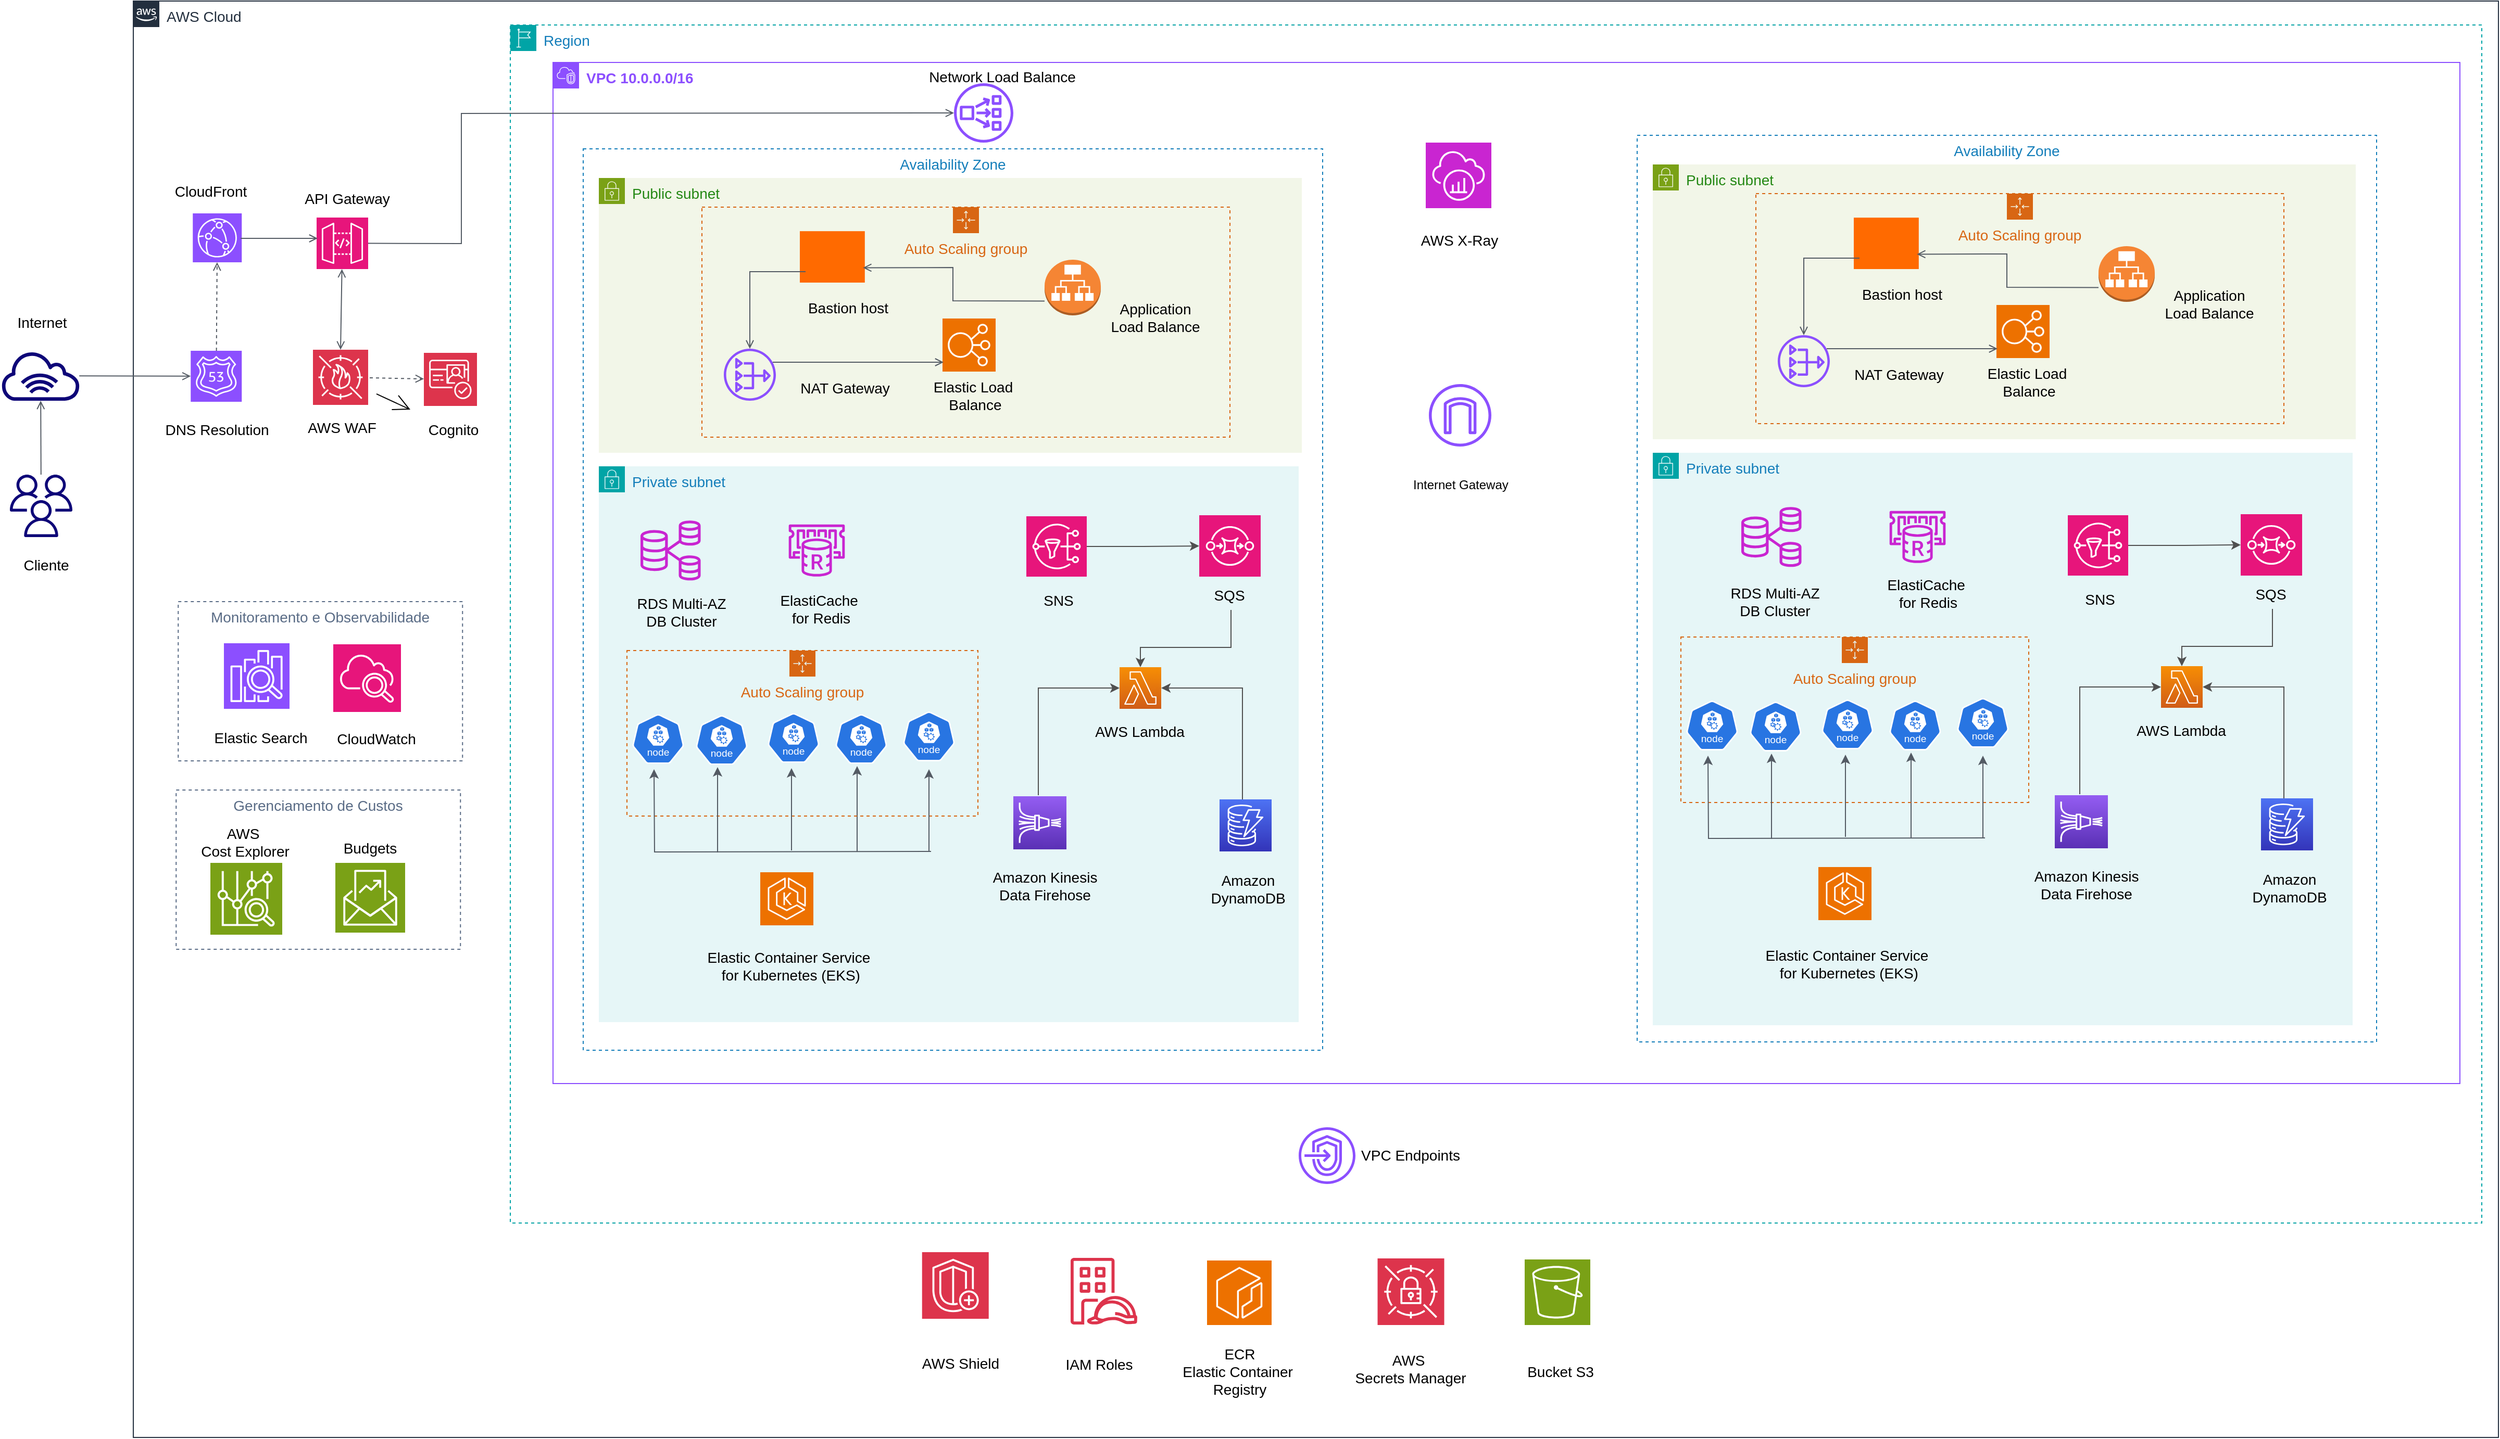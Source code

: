 <mxfile version="28.2.7">
  <diagram name="Página-1" id="_rZulrzsdtSt4vWavjif">
    <mxGraphModel dx="2330" dy="764" grid="0" gridSize="10" guides="1" tooltips="1" connect="1" arrows="1" fold="1" page="0" pageScale="1" pageWidth="1169" pageHeight="827" math="0" shadow="0">
      <root>
        <mxCell id="0" />
        <mxCell id="1" parent="0" />
        <mxCell id="lu0znOIndSDiGiOmnlGc-1" value="AWS Cloud" style="points=[[0,0],[0.25,0],[0.5,0],[0.75,0],[1,0],[1,0.25],[1,0.5],[1,0.75],[1,1],[0.75,1],[0.5,1],[0.25,1],[0,1],[0,0.75],[0,0.5],[0,0.25]];outlineConnect=0;gradientColor=none;html=1;whiteSpace=wrap;fontSize=14;fontStyle=0;container=1;pointerEvents=0;collapsible=0;recursiveResize=0;shape=mxgraph.aws4.group;grIcon=mxgraph.aws4.group_aws_cloud_alt;strokeColor=#232F3E;fillColor=none;verticalAlign=top;align=left;spacingLeft=30;fontColor=#232F3E;dashed=0;" parent="1" vertex="1">
          <mxGeometry x="-420" y="167" width="2271" height="1380" as="geometry" />
        </mxCell>
        <mxCell id="teR93byTSqqBIhb2rqv4-142" value="&lt;div&gt;Monitoramento e Observabilidade&lt;br&gt;&lt;/div&gt;" style="fillColor=none;strokeColor=#5A6C86;dashed=1;verticalAlign=top;fontStyle=0;fontColor=#5A6C86;whiteSpace=wrap;html=1;fontSize=14;" parent="lu0znOIndSDiGiOmnlGc-1" vertex="1">
          <mxGeometry x="43.13" y="577" width="273" height="153" as="geometry" />
        </mxCell>
        <mxCell id="lu0znOIndSDiGiOmnlGc-4" value="Region" style="points=[[0,0],[0.25,0],[0.5,0],[0.75,0],[1,0],[1,0.25],[1,0.5],[1,0.75],[1,1],[0.75,1],[0.5,1],[0.25,1],[0,1],[0,0.75],[0,0.5],[0,0.25]];outlineConnect=0;gradientColor=none;html=1;whiteSpace=wrap;fontSize=14;fontStyle=0;container=1;pointerEvents=0;collapsible=0;recursiveResize=0;shape=mxgraph.aws4.group;grIcon=mxgraph.aws4.group_region;strokeColor=#00A4A6;fillColor=none;verticalAlign=top;align=left;spacingLeft=30;fontColor=#147EBA;dashed=1;" parent="lu0znOIndSDiGiOmnlGc-1" vertex="1">
          <mxGeometry x="362" y="23" width="1893" height="1151" as="geometry" />
        </mxCell>
        <mxCell id="teR93byTSqqBIhb2rqv4-126" value="VPC Endpoints" style="text;html=1;align=center;verticalAlign=middle;resizable=0;points=[];autosize=1;strokeColor=none;fillColor=none;fontSize=14;" parent="lu0znOIndSDiGiOmnlGc-4" vertex="1">
          <mxGeometry x="807" y="1071.75" width="113" height="29" as="geometry" />
        </mxCell>
        <mxCell id="6cjDt4a6pdJpIaDc60JG-26" value="" style="sketch=0;outlineConnect=0;fontColor=#232F3E;gradientColor=none;fillColor=#8C4FFF;strokeColor=none;dashed=0;verticalLabelPosition=bottom;verticalAlign=top;align=center;html=1;fontSize=12;fontStyle=0;aspect=fixed;pointerEvents=1;shape=mxgraph.aws4.endpoints;" vertex="1" parent="lu0znOIndSDiGiOmnlGc-4">
          <mxGeometry x="757" y="1059" width="54.5" height="54.5" as="geometry" />
        </mxCell>
        <mxCell id="teR93byTSqqBIhb2rqv4-10" value="" style="sketch=0;points=[[0,0,0],[0.25,0,0],[0.5,0,0],[0.75,0,0],[1,0,0],[0,1,0],[0.25,1,0],[0.5,1,0],[0.75,1,0],[1,1,0],[0,0.25,0],[0,0.5,0],[0,0.75,0],[1,0.25,0],[1,0.5,0],[1,0.75,0]];outlineConnect=0;fontColor=#232F3E;fillColor=#DD344C;strokeColor=#ffffff;dashed=0;verticalLabelPosition=bottom;verticalAlign=top;align=center;html=1;fontSize=14;fontStyle=0;aspect=fixed;shape=mxgraph.aws4.resourceIcon;resIcon=mxgraph.aws4.cognito;" parent="lu0znOIndSDiGiOmnlGc-1" vertex="1">
          <mxGeometry x="279" y="338" width="51" height="51" as="geometry" />
        </mxCell>
        <mxCell id="teR93byTSqqBIhb2rqv4-13" value="" style="sketch=0;points=[[0,0,0],[0.25,0,0],[0.5,0,0],[0.75,0,0],[1,0,0],[0,1,0],[0.25,1,0],[0.5,1,0],[0.75,1,0],[1,1,0],[0,0.25,0],[0,0.5,0],[0,0.75,0],[1,0.25,0],[1,0.5,0],[1,0.75,0]];outlineConnect=0;fontColor=#232F3E;fillColor=#8C4FFF;strokeColor=#ffffff;dashed=0;verticalLabelPosition=bottom;verticalAlign=top;align=center;html=1;fontSize=14;fontStyle=0;aspect=fixed;shape=mxgraph.aws4.resourceIcon;resIcon=mxgraph.aws4.cloudfront;" parent="lu0znOIndSDiGiOmnlGc-1" vertex="1">
          <mxGeometry x="57.13" y="204" width="47" height="47" as="geometry" />
        </mxCell>
        <mxCell id="teR93byTSqqBIhb2rqv4-11" value="Cognito" style="text;html=1;align=center;verticalAlign=middle;resizable=0;points=[];autosize=1;strokeColor=none;fillColor=none;fontSize=14;" parent="lu0znOIndSDiGiOmnlGc-1" vertex="1">
          <mxGeometry x="274" y="397" width="66" height="29" as="geometry" />
        </mxCell>
        <mxCell id="teR93byTSqqBIhb2rqv4-14" value="CloudFront" style="text;html=1;align=center;verticalAlign=middle;resizable=0;points=[];autosize=1;strokeColor=none;fillColor=none;fontSize=14;" parent="lu0znOIndSDiGiOmnlGc-1" vertex="1">
          <mxGeometry x="30.0" y="168" width="87" height="29" as="geometry" />
        </mxCell>
        <mxCell id="VJbWYuFzF9R8M93_kXKf-49" value="" style="edgeStyle=none;curved=1;rounded=0;orthogonalLoop=1;jettySize=auto;html=1;fontFamily=Architects Daughter;fontSource=https%3A%2F%2Ffonts.googleapis.com%2Fcss%3Ffamily%3DArchitects%2BDaughter;fontSize=16;startSize=14;endArrow=open;endSize=14;sourcePerimeterSpacing=8;targetPerimeterSpacing=8;" parent="lu0znOIndSDiGiOmnlGc-1" source="teR93byTSqqBIhb2rqv4-15" target="teR93byTSqqBIhb2rqv4-11" edge="1">
          <mxGeometry relative="1" as="geometry" />
        </mxCell>
        <mxCell id="teR93byTSqqBIhb2rqv4-15" value="" style="sketch=0;points=[[0,0,0],[0.25,0,0],[0.5,0,0],[0.75,0,0],[1,0,0],[0,1,0],[0.25,1,0],[0.5,1,0],[0.75,1,0],[1,1,0],[0,0.25,0],[0,0.5,0],[0,0.75,0],[1,0.25,0],[1,0.5,0],[1,0.75,0]];outlineConnect=0;fontColor=#232F3E;fillColor=#DD344C;strokeColor=#ffffff;dashed=0;verticalLabelPosition=bottom;verticalAlign=top;align=center;html=1;fontSize=14;fontStyle=0;aspect=fixed;shape=mxgraph.aws4.resourceIcon;resIcon=mxgraph.aws4.waf;" parent="lu0znOIndSDiGiOmnlGc-1" vertex="1">
          <mxGeometry x="172.5" y="335" width="53" height="53" as="geometry" />
        </mxCell>
        <mxCell id="teR93byTSqqBIhb2rqv4-17" value="" style="sketch=0;points=[[0,0,0],[0.25,0,0],[0.5,0,0],[0.75,0,0],[1,0,0],[0,1,0],[0.25,1,0],[0.5,1,0],[0.75,1,0],[1,1,0],[0,0.25,0],[0,0.5,0],[0,0.75,0],[1,0.25,0],[1,0.5,0],[1,0.75,0]];outlineConnect=0;fontColor=#232F3E;fillColor=#8C4FFF;strokeColor=#ffffff;dashed=0;verticalLabelPosition=bottom;verticalAlign=top;align=center;html=1;fontSize=14;fontStyle=0;aspect=fixed;shape=mxgraph.aws4.resourceIcon;resIcon=mxgraph.aws4.route_53;" parent="lu0znOIndSDiGiOmnlGc-1" vertex="1">
          <mxGeometry x="55.13" y="336" width="49" height="49" as="geometry" />
        </mxCell>
        <mxCell id="teR93byTSqqBIhb2rqv4-20" value="" style="endArrow=open;html=1;rounded=0;strokeColor=#545B64;endFill=0;dashed=1;fontSize=14;" parent="lu0znOIndSDiGiOmnlGc-1" source="teR93byTSqqBIhb2rqv4-17" target="teR93byTSqqBIhb2rqv4-13" edge="1">
          <mxGeometry width="50" height="50" relative="1" as="geometry">
            <mxPoint x="23" y="375.069" as="sourcePoint" />
            <mxPoint x="102" y="375" as="targetPoint" />
          </mxGeometry>
        </mxCell>
        <mxCell id="teR93byTSqqBIhb2rqv4-21" value="" style="sketch=0;points=[[0,0,0],[0.25,0,0],[0.5,0,0],[0.75,0,0],[1,0,0],[0,1,0],[0.25,1,0],[0.5,1,0],[0.75,1,0],[1,1,0],[0,0.25,0],[0,0.5,0],[0,0.75,0],[1,0.25,0],[1,0.5,0],[1,0.75,0]];outlineConnect=0;fontColor=#232F3E;fillColor=#E7157B;strokeColor=#ffffff;dashed=0;verticalLabelPosition=bottom;verticalAlign=top;align=center;html=1;fontSize=14;fontStyle=0;aspect=fixed;shape=mxgraph.aws4.resourceIcon;resIcon=mxgraph.aws4.api_gateway;" parent="lu0znOIndSDiGiOmnlGc-1" vertex="1">
          <mxGeometry x="176" y="208" width="49.5" height="49.5" as="geometry" />
        </mxCell>
        <mxCell id="teR93byTSqqBIhb2rqv4-23" value="" style="endArrow=open;html=1;rounded=0;strokeColor=#545B64;entryX=0.5;entryY=0;entryDx=0;entryDy=0;entryPerimeter=0;endFill=0;startArrow=open;startFill=0;fontSize=14;" parent="lu0znOIndSDiGiOmnlGc-1" source="teR93byTSqqBIhb2rqv4-21" target="teR93byTSqqBIhb2rqv4-15" edge="1">
          <mxGeometry width="50" height="50" relative="1" as="geometry">
            <mxPoint x="77" y="286" as="sourcePoint" />
            <mxPoint x="153" y="286" as="targetPoint" />
          </mxGeometry>
        </mxCell>
        <mxCell id="teR93byTSqqBIhb2rqv4-24" value="" style="endArrow=open;html=1;rounded=0;strokeColor=#545B64;endFill=0;dashed=1;fontSize=14;" parent="lu0znOIndSDiGiOmnlGc-1" target="teR93byTSqqBIhb2rqv4-10" edge="1">
          <mxGeometry width="50" height="50" relative="1" as="geometry">
            <mxPoint x="227" y="362" as="sourcePoint" />
            <mxPoint x="101" y="250" as="targetPoint" />
            <Array as="points" />
          </mxGeometry>
        </mxCell>
        <mxCell id="teR93byTSqqBIhb2rqv4-25" value="AWS WAF" style="text;html=1;align=center;verticalAlign=middle;resizable=0;points=[];autosize=1;strokeColor=none;fillColor=none;fontSize=14;" parent="lu0znOIndSDiGiOmnlGc-1" vertex="1">
          <mxGeometry x="158" y="395" width="84" height="29" as="geometry" />
        </mxCell>
        <mxCell id="teR93byTSqqBIhb2rqv4-26" value="DNS Resolution" style="text;html=1;align=center;verticalAlign=middle;resizable=0;points=[];autosize=1;strokeColor=none;fillColor=none;fontSize=14;" parent="lu0znOIndSDiGiOmnlGc-1" vertex="1">
          <mxGeometry x="20.63" y="397" width="118" height="29" as="geometry" />
        </mxCell>
        <mxCell id="teR93byTSqqBIhb2rqv4-27" value="API Gateway" style="text;html=1;align=center;verticalAlign=middle;resizable=0;points=[];autosize=1;strokeColor=none;fillColor=none;fontSize=14;" parent="lu0znOIndSDiGiOmnlGc-1" vertex="1">
          <mxGeometry x="155" y="175" width="100" height="29" as="geometry" />
        </mxCell>
        <mxCell id="teR93byTSqqBIhb2rqv4-96" value="" style="sketch=0;points=[[0,0,0],[0.25,0,0],[0.5,0,0],[0.75,0,0],[1,0,0],[0,1,0],[0.25,1,0],[0.5,1,0],[0.75,1,0],[1,1,0],[0,0.25,0],[0,0.5,0],[0,0.75,0],[1,0.25,0],[1,0.5,0],[1,0.75,0]];points=[[0,0,0],[0.25,0,0],[0.5,0,0],[0.75,0,0],[1,0,0],[0,1,0],[0.25,1,0],[0.5,1,0],[0.75,1,0],[1,1,0],[0,0.25,0],[0,0.5,0],[0,0.75,0],[1,0.25,0],[1,0.5,0],[1,0.75,0]];outlineConnect=0;fontColor=#232F3E;fillColor=#E7157B;strokeColor=#ffffff;dashed=0;verticalLabelPosition=bottom;verticalAlign=top;align=center;html=1;fontSize=14;fontStyle=0;aspect=fixed;shape=mxgraph.aws4.resourceIcon;resIcon=mxgraph.aws4.cloudwatch_2;" parent="lu0znOIndSDiGiOmnlGc-1" vertex="1">
          <mxGeometry x="192" y="618" width="65" height="65" as="geometry" />
        </mxCell>
        <mxCell id="teR93byTSqqBIhb2rqv4-97" value="&lt;div&gt;CloudWatch&lt;/div&gt;" style="text;html=1;align=center;verticalAlign=middle;resizable=0;points=[];autosize=1;strokeColor=none;fillColor=none;fontSize=14;" parent="lu0znOIndSDiGiOmnlGc-1" vertex="1">
          <mxGeometry x="185.5" y="694" width="94" height="29" as="geometry" />
        </mxCell>
        <mxCell id="teR93byTSqqBIhb2rqv4-130" value="" style="sketch=0;points=[[0,0,0],[0.25,0,0],[0.5,0,0],[0.75,0,0],[1,0,0],[0,1,0],[0.25,1,0],[0.5,1,0],[0.75,1,0],[1,1,0],[0,0.25,0],[0,0.5,0],[0,0.75,0],[1,0.25,0],[1,0.5,0],[1,0.75,0]];outlineConnect=0;fontColor=#232F3E;fillColor=#7AA116;strokeColor=#ffffff;dashed=0;verticalLabelPosition=bottom;verticalAlign=top;align=center;html=1;fontSize=14;fontStyle=0;aspect=fixed;shape=mxgraph.aws4.resourceIcon;resIcon=mxgraph.aws4.cost_explorer;" parent="lu0znOIndSDiGiOmnlGc-1" vertex="1">
          <mxGeometry x="74" y="828" width="69" height="69" as="geometry" />
        </mxCell>
        <mxCell id="teR93byTSqqBIhb2rqv4-131" value="AWS&amp;nbsp;&lt;div&gt;Cost Explorer&lt;/div&gt;" style="text;html=1;align=center;verticalAlign=middle;resizable=0;points=[];autosize=1;strokeColor=none;fillColor=none;fontSize=14;" parent="lu0znOIndSDiGiOmnlGc-1" vertex="1">
          <mxGeometry x="55" y="785" width="103" height="46" as="geometry" />
        </mxCell>
        <mxCell id="teR93byTSqqBIhb2rqv4-132" value="" style="sketch=0;points=[[0,0,0],[0.25,0,0],[0.5,0,0],[0.75,0,0],[1,0,0],[0,1,0],[0.25,1,0],[0.5,1,0],[0.75,1,0],[1,1,0],[0,0.25,0],[0,0.5,0],[0,0.75,0],[1,0.25,0],[1,0.5,0],[1,0.75,0]];outlineConnect=0;fontColor=#232F3E;fillColor=#7AA116;strokeColor=#ffffff;dashed=0;verticalLabelPosition=bottom;verticalAlign=top;align=center;html=1;fontSize=14;fontStyle=0;aspect=fixed;shape=mxgraph.aws4.resourceIcon;resIcon=mxgraph.aws4.budgets_2;" parent="lu0znOIndSDiGiOmnlGc-1" vertex="1">
          <mxGeometry x="194" y="828" width="67" height="67" as="geometry" />
        </mxCell>
        <mxCell id="teR93byTSqqBIhb2rqv4-133" value="Budgets" style="text;html=1;align=center;verticalAlign=middle;resizable=0;points=[];autosize=1;strokeColor=none;fillColor=none;fontSize=14;" parent="lu0znOIndSDiGiOmnlGc-1" vertex="1">
          <mxGeometry x="192" y="799" width="69" height="29" as="geometry" />
        </mxCell>
        <mxCell id="teR93byTSqqBIhb2rqv4-134" value="&lt;div&gt;Gerenciamento de Custos&lt;/div&gt;" style="fillColor=none;strokeColor=#5A6C86;dashed=1;verticalAlign=top;fontStyle=0;fontColor=#5A6C86;whiteSpace=wrap;html=1;fontSize=14;" parent="lu0znOIndSDiGiOmnlGc-1" vertex="1">
          <mxGeometry x="41.13" y="758" width="273" height="153" as="geometry" />
        </mxCell>
        <mxCell id="teR93byTSqqBIhb2rqv4-139" value="" style="sketch=0;points=[[0,0,0],[0.25,0,0],[0.5,0,0],[0.75,0,0],[1,0,0],[0,1,0],[0.25,1,0],[0.5,1,0],[0.75,1,0],[1,1,0],[0,0.25,0],[0,0.5,0],[0,0.75,0],[1,0.25,0],[1,0.5,0],[1,0.75,0]];outlineConnect=0;fontColor=#232F3E;fillColor=#8C4FFF;strokeColor=#ffffff;dashed=0;verticalLabelPosition=bottom;verticalAlign=top;align=center;html=1;fontSize=14;fontStyle=0;aspect=fixed;shape=mxgraph.aws4.resourceIcon;resIcon=mxgraph.aws4.elasticsearch_service;" parent="lu0znOIndSDiGiOmnlGc-1" vertex="1">
          <mxGeometry x="87" y="617" width="63" height="63" as="geometry" />
        </mxCell>
        <mxCell id="teR93byTSqqBIhb2rqv4-141" value="Elastic Search " style="text;html=1;align=center;verticalAlign=middle;resizable=0;points=[];autosize=1;strokeColor=none;fillColor=none;fontSize=14;" parent="lu0znOIndSDiGiOmnlGc-1" vertex="1">
          <mxGeometry x="68" y="693.5" width="107" height="29" as="geometry" />
        </mxCell>
        <mxCell id="teR93byTSqqBIhb2rqv4-127" value="" style="sketch=0;points=[[0,0,0],[0.25,0,0],[0.5,0,0],[0.75,0,0],[1,0,0],[0,1,0],[0.25,1,0],[0.5,1,0],[0.75,1,0],[1,1,0],[0,0.25,0],[0,0.5,0],[0,0.75,0],[1,0.25,0],[1,0.5,0],[1,0.75,0]];outlineConnect=0;fontColor=#232F3E;fillColor=#ED7100;strokeColor=#ffffff;dashed=0;verticalLabelPosition=bottom;verticalAlign=top;align=center;html=1;fontSize=14;fontStyle=0;aspect=fixed;shape=mxgraph.aws4.resourceIcon;resIcon=mxgraph.aws4.ecr;" parent="lu0znOIndSDiGiOmnlGc-1" vertex="1">
          <mxGeometry x="1031" y="1210" width="62" height="62" as="geometry" />
        </mxCell>
        <mxCell id="teR93byTSqqBIhb2rqv4-122" value="" style="sketch=0;points=[[0,0,0],[0.25,0,0],[0.5,0,0],[0.75,0,0],[1,0,0],[0,1,0],[0.25,1,0],[0.5,1,0],[0.75,1,0],[1,1,0],[0,0.25,0],[0,0.5,0],[0,0.75,0],[1,0.25,0],[1,0.5,0],[1,0.75,0]];outlineConnect=0;fontColor=#232F3E;fillColor=#DD344C;strokeColor=#ffffff;dashed=0;verticalLabelPosition=bottom;verticalAlign=top;align=center;html=1;fontSize=14;fontStyle=0;aspect=fixed;shape=mxgraph.aws4.resourceIcon;resIcon=mxgraph.aws4.secrets_manager;" parent="lu0znOIndSDiGiOmnlGc-1" vertex="1">
          <mxGeometry x="1194.75" y="1208" width="64" height="64" as="geometry" />
        </mxCell>
        <mxCell id="teR93byTSqqBIhb2rqv4-128" value="ECR&lt;div&gt;Elastic Container&amp;nbsp;&lt;/div&gt;&lt;div&gt;Registry&lt;br&gt;&lt;/div&gt;" style="text;html=1;align=center;verticalAlign=middle;resizable=0;points=[];autosize=1;strokeColor=none;fillColor=none;fontSize=14;" parent="lu0znOIndSDiGiOmnlGc-1" vertex="1">
          <mxGeometry x="998" y="1286" width="128" height="62" as="geometry" />
        </mxCell>
        <mxCell id="teR93byTSqqBIhb2rqv4-107" value="AWS&amp;nbsp;&lt;div&gt;Secrets Manager&lt;/div&gt;" style="text;html=1;align=center;verticalAlign=middle;resizable=0;points=[];autosize=1;strokeColor=none;fillColor=none;fontSize=14;" parent="lu0znOIndSDiGiOmnlGc-1" vertex="1">
          <mxGeometry x="1163" y="1291" width="125" height="46" as="geometry" />
        </mxCell>
        <mxCell id="teR93byTSqqBIhb2rqv4-32" value="Bucket S3" style="text;html=1;align=center;verticalAlign=middle;resizable=0;points=[];autosize=1;strokeColor=none;fillColor=none;fontSize=14;" parent="lu0znOIndSDiGiOmnlGc-1" vertex="1">
          <mxGeometry x="1329" y="1302.5" width="82" height="29" as="geometry" />
        </mxCell>
        <mxCell id="teR93byTSqqBIhb2rqv4-12" value="" style="sketch=0;points=[[0,0,0],[0.25,0,0],[0.5,0,0],[0.75,0,0],[1,0,0],[0,1,0],[0.25,1,0],[0.5,1,0],[0.75,1,0],[1,1,0],[0,0.25,0],[0,0.5,0],[0,0.75,0],[1,0.25,0],[1,0.5,0],[1,0.75,0]];outlineConnect=0;fontColor=#232F3E;fillColor=#7AA116;strokeColor=#ffffff;dashed=0;verticalLabelPosition=bottom;verticalAlign=top;align=center;html=1;fontSize=14;fontStyle=0;aspect=fixed;shape=mxgraph.aws4.resourceIcon;resIcon=mxgraph.aws4.s3;" parent="lu0znOIndSDiGiOmnlGc-1" vertex="1">
          <mxGeometry x="1336" y="1209" width="63" height="63" as="geometry" />
        </mxCell>
        <mxCell id="teR93byTSqqBIhb2rqv4-135" value="" style="sketch=0;points=[[0,0,0],[0.25,0,0],[0.5,0,0],[0.75,0,0],[1,0,0],[0,1,0],[0.25,1,0],[0.5,1,0],[0.75,1,0],[1,1,0],[0,0.25,0],[0,0.5,0],[0,0.75,0],[1,0.25,0],[1,0.5,0],[1,0.75,0]];outlineConnect=0;fontColor=#232F3E;fillColor=#DD344C;strokeColor=#ffffff;dashed=0;verticalLabelPosition=bottom;verticalAlign=top;align=center;html=1;fontSize=14;fontStyle=0;aspect=fixed;shape=mxgraph.aws4.resourceIcon;resIcon=mxgraph.aws4.shield;" parent="lu0znOIndSDiGiOmnlGc-1" vertex="1">
          <mxGeometry x="757.37" y="1202" width="64" height="64" as="geometry" />
        </mxCell>
        <mxCell id="teR93byTSqqBIhb2rqv4-136" value="AWS Shield" style="text;html=1;align=center;verticalAlign=middle;resizable=0;points=[];autosize=1;strokeColor=none;fillColor=none;fontSize=14;" parent="lu0znOIndSDiGiOmnlGc-1" vertex="1">
          <mxGeometry x="748" y="1294.5" width="92" height="29" as="geometry" />
        </mxCell>
        <mxCell id="teR93byTSqqBIhb2rqv4-149" value="" style="sketch=0;outlineConnect=0;fontColor=#232F3E;gradientColor=none;fillColor=#DD344C;strokeColor=none;dashed=0;verticalLabelPosition=bottom;verticalAlign=top;align=center;html=1;fontSize=14;fontStyle=0;aspect=fixed;pointerEvents=1;shape=mxgraph.aws4.identity_access_management_iam_roles_anywhere;" parent="lu0znOIndSDiGiOmnlGc-1" vertex="1">
          <mxGeometry x="900" y="1207.5" width="64" height="64" as="geometry" />
        </mxCell>
        <mxCell id="teR93byTSqqBIhb2rqv4-150" value="IAM Roles" style="text;html=1;align=center;verticalAlign=middle;resizable=0;points=[];autosize=1;strokeColor=none;fillColor=none;fontSize=14;" parent="lu0znOIndSDiGiOmnlGc-1" vertex="1">
          <mxGeometry x="885.5" y="1295.5" width="83" height="29" as="geometry" />
        </mxCell>
        <mxCell id="lu0znOIndSDiGiOmnlGc-5" value="&lt;font color=&quot;#8c4fff&quot;&gt;&lt;b&gt;VPC 10.0.0.0/16&lt;/b&gt;&lt;/font&gt;" style="points=[[0,0],[0.25,0],[0.5,0],[0.75,0],[1,0],[1,0.25],[1,0.5],[1,0.75],[1,1],[0.75,1],[0.5,1],[0.25,1],[0,1],[0,0.75],[0,0.5],[0,0.25]];outlineConnect=0;gradientColor=none;html=1;whiteSpace=wrap;fontSize=14;fontStyle=0;container=1;pointerEvents=0;collapsible=0;recursiveResize=0;shape=mxgraph.aws4.group;grIcon=mxgraph.aws4.group_vpc2;strokeColor=#8C4FFF;fillColor=none;verticalAlign=top;align=left;spacingLeft=30;fontColor=#AAB7B8;dashed=0;" parent="1" vertex="1">
          <mxGeometry x="-17" y="226" width="1831" height="981" as="geometry" />
        </mxCell>
        <mxCell id="lu0znOIndSDiGiOmnlGc-10" value="Availability Zone" style="fillColor=none;strokeColor=#147EBA;dashed=1;verticalAlign=top;fontStyle=0;fontColor=#147EBA;whiteSpace=wrap;html=1;fontSize=14;" parent="lu0znOIndSDiGiOmnlGc-5" vertex="1">
          <mxGeometry x="29" y="83" width="710" height="866" as="geometry" />
        </mxCell>
        <mxCell id="lu0znOIndSDiGiOmnlGc-12" value="Public subnet" style="points=[[0,0],[0.25,0],[0.5,0],[0.75,0],[1,0],[1,0.25],[1,0.5],[1,0.75],[1,1],[0.75,1],[0.5,1],[0.25,1],[0,1],[0,0.75],[0,0.5],[0,0.25]];outlineConnect=0;gradientColor=none;html=1;whiteSpace=wrap;fontSize=14;fontStyle=0;container=1;pointerEvents=0;collapsible=0;recursiveResize=0;shape=mxgraph.aws4.group;grIcon=mxgraph.aws4.group_security_group;grStroke=0;strokeColor=#7AA116;fillColor=#F2F6E8;verticalAlign=top;align=left;spacingLeft=30;fontColor=#248814;dashed=0;" parent="lu0znOIndSDiGiOmnlGc-5" vertex="1">
          <mxGeometry x="44" y="111" width="675" height="264" as="geometry" />
        </mxCell>
        <mxCell id="teR93byTSqqBIhb2rqv4-102" value="" style="sketch=0;outlineConnect=0;fontColor=#232F3E;gradientColor=none;fillColor=#8C4FFF;strokeColor=none;dashed=0;verticalLabelPosition=bottom;verticalAlign=top;align=center;html=1;fontSize=14;fontStyle=0;aspect=fixed;pointerEvents=1;shape=mxgraph.aws4.nat_gateway;" parent="lu0znOIndSDiGiOmnlGc-12" vertex="1">
          <mxGeometry x="120" y="164" width="50" height="50" as="geometry" />
        </mxCell>
        <mxCell id="teR93byTSqqBIhb2rqv4-119" value="Bastion host" style="text;html=1;align=center;verticalAlign=middle;resizable=0;points=[];autosize=1;strokeColor=none;fillColor=none;fontSize=14;" parent="lu0znOIndSDiGiOmnlGc-12" vertex="1">
          <mxGeometry x="191.5" y="110" width="95" height="29" as="geometry" />
        </mxCell>
        <mxCell id="lu0znOIndSDiGiOmnlGc-17" value="Private subnet" style="points=[[0,0],[0.25,0],[0.5,0],[0.75,0],[1,0],[1,0.25],[1,0.5],[1,0.75],[1,1],[0.75,1],[0.5,1],[0.25,1],[0,1],[0,0.75],[0,0.5],[0,0.25]];outlineConnect=0;gradientColor=none;html=1;whiteSpace=wrap;fontSize=14;fontStyle=0;container=1;pointerEvents=0;collapsible=0;recursiveResize=0;shape=mxgraph.aws4.group;grIcon=mxgraph.aws4.group_security_group;grStroke=0;strokeColor=#00A4A6;fillColor=#E6F6F7;verticalAlign=top;align=left;spacingLeft=30;fontColor=#147EBA;dashed=0;" parent="lu0znOIndSDiGiOmnlGc-5" vertex="1">
          <mxGeometry x="44" y="388" width="672" height="534" as="geometry" />
        </mxCell>
        <mxCell id="teR93byTSqqBIhb2rqv4-124" value="ElastiCache&amp;nbsp;&lt;div&gt;for Redis&lt;/div&gt;" style="text;html=1;align=center;verticalAlign=middle;resizable=0;points=[];autosize=1;strokeColor=none;fillColor=none;fontSize=14;" parent="lu0znOIndSDiGiOmnlGc-17" vertex="1">
          <mxGeometry x="164.76" y="114" width="97" height="46" as="geometry" />
        </mxCell>
        <mxCell id="teR93byTSqqBIhb2rqv4-143" value="" style="sketch=0;outlineConnect=0;fontColor=#232F3E;gradientColor=none;fillColor=#C925D1;strokeColor=none;dashed=0;verticalLabelPosition=bottom;verticalAlign=top;align=center;html=1;fontSize=14;fontStyle=0;aspect=fixed;pointerEvents=1;shape=mxgraph.aws4.rds_multi_az_db_cluster;" parent="lu0znOIndSDiGiOmnlGc-17" vertex="1">
          <mxGeometry x="40" y="52" width="57.75" height="57.75" as="geometry" />
        </mxCell>
        <mxCell id="teR93byTSqqBIhb2rqv4-147" value="" style="sketch=0;outlineConnect=0;fontColor=#232F3E;gradientColor=none;fillColor=#C925D1;strokeColor=none;dashed=0;verticalLabelPosition=bottom;verticalAlign=top;align=center;html=1;fontSize=14;fontStyle=0;aspect=fixed;pointerEvents=1;shape=mxgraph.aws4.elasticache_for_redis;" parent="lu0znOIndSDiGiOmnlGc-17" vertex="1">
          <mxGeometry x="181" y="55.88" width="56.52" height="50" as="geometry" />
        </mxCell>
        <mxCell id="6cjDt4a6pdJpIaDc60JG-5" value="SNS" style="text;html=1;align=center;verticalAlign=middle;resizable=0;points=[];autosize=1;strokeColor=none;fillColor=none;fontSize=14;" vertex="1" parent="lu0znOIndSDiGiOmnlGc-17">
          <mxGeometry x="417" y="114" width="47" height="29" as="geometry" />
        </mxCell>
        <mxCell id="teR93byTSqqBIhb2rqv4-34" value="" style="sketch=0;points=[[0,0,0],[0.25,0,0],[0.5,0,0],[0.75,0,0],[1,0,0],[0,1,0],[0.25,1,0],[0.5,1,0],[0.75,1,0],[1,1,0],[0,0.25,0],[0,0.5,0],[0,0.75,0],[1,0.25,0],[1,0.5,0],[1,0.75,0]];outlineConnect=0;fontColor=#232F3E;fillColor=#ED7100;strokeColor=#ffffff;dashed=0;verticalLabelPosition=bottom;verticalAlign=top;align=center;html=1;fontSize=14;fontStyle=0;aspect=fixed;shape=mxgraph.aws4.resourceIcon;resIcon=mxgraph.aws4.eks;" parent="lu0znOIndSDiGiOmnlGc-17" vertex="1">
          <mxGeometry x="155" y="390" width="51" height="51" as="geometry" />
        </mxCell>
        <mxCell id="6cjDt4a6pdJpIaDc60JG-15" value="AWS Lambda" style="text;html=1;align=center;verticalAlign=middle;resizable=0;points=[];autosize=1;strokeColor=none;fillColor=none;fontSize=14;" vertex="1" parent="lu0znOIndSDiGiOmnlGc-17">
          <mxGeometry x="467" y="240" width="103" height="29" as="geometry" />
        </mxCell>
        <mxCell id="6cjDt4a6pdJpIaDc60JG-3" value="SQS" style="text;html=1;align=center;verticalAlign=middle;resizable=0;points=[];autosize=1;strokeColor=none;fillColor=none;fontSize=14;" vertex="1" parent="lu0znOIndSDiGiOmnlGc-17">
          <mxGeometry x="581" y="109.75" width="48" height="29" as="geometry" />
        </mxCell>
        <mxCell id="6cjDt4a6pdJpIaDc60JG-13" value="Amazon Kinesis&lt;br&gt;Data&amp;nbsp;Firehose" style="text;html=1;align=center;verticalAlign=middle;resizable=0;points=[];autosize=1;strokeColor=none;fillColor=none;fontSize=14;" vertex="1" parent="lu0znOIndSDiGiOmnlGc-17">
          <mxGeometry x="369" y="380" width="118" height="46" as="geometry" />
        </mxCell>
        <mxCell id="6cjDt4a6pdJpIaDc60JG-14" value="Amazon&lt;br&gt;DynamoDB" style="text;html=1;align=center;verticalAlign=middle;resizable=0;points=[];autosize=1;strokeColor=none;fillColor=none;fontSize=14;" vertex="1" parent="lu0znOIndSDiGiOmnlGc-17">
          <mxGeometry x="578" y="383" width="89" height="46" as="geometry" />
        </mxCell>
        <mxCell id="teR93byTSqqBIhb2rqv4-69" value="" style="aspect=fixed;sketch=0;html=1;dashed=0;whitespace=wrap;verticalLabelPosition=bottom;verticalAlign=top;fillColor=#2875E2;strokeColor=#ffffff;points=[[0.005,0.63,0],[0.1,0.2,0],[0.9,0.2,0],[0.5,0,0],[0.995,0.63,0],[0.72,0.99,0],[0.5,1,0],[0.28,0.99,0]];shape=mxgraph.kubernetes.icon2;kubernetesLabel=1;prIcon=node;fontSize=14;" parent="lu0znOIndSDiGiOmnlGc-5" vertex="1">
          <mxGeometry x="137" y="627" width="50" height="48" as="geometry" />
        </mxCell>
        <mxCell id="teR93byTSqqBIhb2rqv4-79" value="RDS Multi-AZ &lt;br&gt;DB Cluster" style="text;html=1;align=center;verticalAlign=middle;resizable=0;points=[];autosize=1;strokeColor=none;fillColor=none;fontSize=14;" parent="lu0znOIndSDiGiOmnlGc-5" vertex="1">
          <mxGeometry x="71.4" y="505" width="103" height="46" as="geometry" />
        </mxCell>
        <mxCell id="teR93byTSqqBIhb2rqv4-80" value="" style="sketch=0;outlineConnect=0;fontColor=#232F3E;gradientColor=none;fillColor=#8C4FFF;strokeColor=none;dashed=0;verticalLabelPosition=bottom;verticalAlign=top;align=center;html=1;fontSize=14;fontStyle=0;aspect=fixed;pointerEvents=1;shape=mxgraph.aws4.network_load_balancer;" parent="lu0znOIndSDiGiOmnlGc-5" vertex="1">
          <mxGeometry x="385" y="20" width="57" height="57" as="geometry" />
        </mxCell>
        <mxCell id="teR93byTSqqBIhb2rqv4-81" value="Network Load Balance" style="text;html=1;align=center;verticalAlign=middle;resizable=0;points=[];autosize=1;strokeColor=none;fillColor=none;fontSize=14;" parent="lu0znOIndSDiGiOmnlGc-5" vertex="1">
          <mxGeometry x="351" y="-1" width="159" height="29" as="geometry" />
        </mxCell>
        <mxCell id="teR93byTSqqBIhb2rqv4-91" value="" style="sketch=0;points=[[0,0,0],[0.25,0,0],[0.5,0,0],[0.75,0,0],[1,0,0],[0,1,0],[0.25,1,0],[0.5,1,0],[0.75,1,0],[1,1,0],[0,0.25,0],[0,0.5,0],[0,0.75,0],[1,0.25,0],[1,0.5,0],[1,0.75,0]];outlineConnect=0;fontColor=#232F3E;fillColor=#ED7100;strokeColor=#ffffff;dashed=0;verticalLabelPosition=bottom;verticalAlign=top;align=center;html=1;fontSize=14;fontStyle=0;aspect=fixed;shape=mxgraph.aws4.resourceIcon;resIcon=mxgraph.aws4.elastic_load_balancing;" parent="lu0znOIndSDiGiOmnlGc-5" vertex="1">
          <mxGeometry x="374" y="246" width="51" height="51" as="geometry" />
        </mxCell>
        <mxCell id="teR93byTSqqBIhb2rqv4-100" value="" style="aspect=fixed;sketch=0;html=1;dashed=0;whitespace=wrap;verticalLabelPosition=bottom;verticalAlign=top;fillColor=#2875E2;strokeColor=#ffffff;points=[[0.005,0.63,0],[0.1,0.2,0],[0.9,0.2,0],[0.5,0,0],[0.995,0.63,0],[0.72,0.99,0],[0.5,1,0],[0.28,0.99,0]];shape=mxgraph.kubernetes.icon2;kubernetesLabel=1;prIcon=node;fontSize=14;" parent="lu0znOIndSDiGiOmnlGc-5" vertex="1">
          <mxGeometry x="76" y="626" width="49.99" height="48" as="geometry" />
        </mxCell>
        <mxCell id="teR93byTSqqBIhb2rqv4-108" value="" style="points=[];aspect=fixed;html=1;align=center;shadow=0;dashed=0;fillColor=#FF6A00;strokeColor=none;shape=mxgraph.alibaba_cloud.bastionhost;fontSize=14;" parent="lu0znOIndSDiGiOmnlGc-5" vertex="1">
          <mxGeometry x="237" y="162.1" width="62.4" height="49.4" as="geometry" />
        </mxCell>
        <mxCell id="teR93byTSqqBIhb2rqv4-109" value="" style="outlineConnect=0;dashed=0;verticalLabelPosition=bottom;verticalAlign=top;align=center;html=1;shape=mxgraph.aws3.application_load_balancer;fillColor=#F58534;gradientColor=none;fontSize=14;" parent="lu0znOIndSDiGiOmnlGc-5" vertex="1">
          <mxGeometry x="472" y="189.5" width="54" height="53.5" as="geometry" />
        </mxCell>
        <mxCell id="teR93byTSqqBIhb2rqv4-110" value="" style="endArrow=open;html=1;rounded=0;strokeColor=#545B64;endFill=0;entryX=0.972;entryY=0.549;entryDx=0;entryDy=0;entryPerimeter=0;exitX=0;exitY=0.5;exitDx=0;exitDy=0;exitPerimeter=0;fontSize=14;" parent="lu0znOIndSDiGiOmnlGc-5" edge="1">
          <mxGeometry width="50" height="50" relative="1" as="geometry">
            <mxPoint x="472" y="229.25" as="sourcePoint" />
            <mxPoint x="297.653" y="197.221" as="targetPoint" />
            <Array as="points">
              <mxPoint x="384" y="229" />
              <mxPoint x="384" y="197" />
            </Array>
          </mxGeometry>
        </mxCell>
        <mxCell id="teR93byTSqqBIhb2rqv4-113" value="" style="endArrow=open;html=1;rounded=0;strokeColor=#545B64;endFill=0;exitX=0.088;exitY=0.787;exitDx=0;exitDy=0;exitPerimeter=0;fontSize=14;" parent="lu0znOIndSDiGiOmnlGc-5" source="teR93byTSqqBIhb2rqv4-108" target="teR93byTSqqBIhb2rqv4-102" edge="1">
          <mxGeometry width="50" height="50" relative="1" as="geometry">
            <mxPoint x="230" y="206" as="sourcePoint" />
            <mxPoint x="369" y="221" as="targetPoint" />
            <Array as="points">
              <mxPoint x="189" y="201" />
            </Array>
          </mxGeometry>
        </mxCell>
        <mxCell id="teR93byTSqqBIhb2rqv4-103" value="NAT Gateway" style="text;html=1;align=center;verticalAlign=middle;resizable=0;points=[];autosize=1;strokeColor=none;fillColor=none;fontSize=14;" parent="lu0znOIndSDiGiOmnlGc-5" vertex="1">
          <mxGeometry x="228" y="298" width="104" height="29" as="geometry" />
        </mxCell>
        <mxCell id="teR93byTSqqBIhb2rqv4-125" value="" style="sketch=0;points=[[0,0,0],[0.25,0,0],[0.5,0,0],[0.75,0,0],[1,0,0],[0,1,0],[0.25,1,0],[0.5,1,0],[0.75,1,0],[1,1,0],[0,0.25,0],[0,0.5,0],[0,0.75,0],[1,0.25,0],[1,0.5,0],[1,0.75,0]];outlineConnect=0;fontColor=#232F3E;fillColor=#C925D1;strokeColor=#ffffff;dashed=0;verticalLabelPosition=bottom;verticalAlign=top;align=center;html=1;fontSize=14;fontStyle=0;aspect=fixed;shape=mxgraph.aws4.resourceIcon;resIcon=mxgraph.aws4.xray;" parent="lu0znOIndSDiGiOmnlGc-5" vertex="1">
          <mxGeometry x="838" y="77" width="63" height="63" as="geometry" />
        </mxCell>
        <mxCell id="teR93byTSqqBIhb2rqv4-92" value="Elastic Load&lt;div&gt;&amp;nbsp;Balance&lt;/div&gt;" style="text;html=1;align=center;verticalAlign=middle;resizable=0;points=[];autosize=1;strokeColor=none;fillColor=none;fontSize=14;" parent="lu0znOIndSDiGiOmnlGc-5" vertex="1">
          <mxGeometry x="356" y="297" width="94" height="46" as="geometry" />
        </mxCell>
        <mxCell id="teR93byTSqqBIhb2rqv4-93" value="" style="endArrow=open;html=1;rounded=0;strokeColor=#545B64;endFill=0;fontSize=14;" parent="lu0znOIndSDiGiOmnlGc-5" edge="1">
          <mxGeometry width="50" height="50" relative="1" as="geometry">
            <mxPoint x="211" y="288" as="sourcePoint" />
            <mxPoint x="375" y="288" as="targetPoint" />
            <Array as="points" />
          </mxGeometry>
        </mxCell>
        <mxCell id="VJbWYuFzF9R8M93_kXKf-10" value="" style="aspect=fixed;sketch=0;html=1;dashed=0;whitespace=wrap;verticalLabelPosition=bottom;verticalAlign=top;fillColor=#2875E2;strokeColor=#ffffff;points=[[0.005,0.63,0],[0.1,0.2,0],[0.9,0.2,0],[0.5,0,0],[0.995,0.63,0],[0.72,0.99,0],[0.5,1,0],[0.28,0.99,0]];shape=mxgraph.kubernetes.icon2;kubernetesLabel=1;prIcon=node;fontSize=14;" parent="lu0znOIndSDiGiOmnlGc-5" vertex="1">
          <mxGeometry x="271" y="626" width="50" height="48" as="geometry" />
        </mxCell>
        <mxCell id="VJbWYuFzF9R8M93_kXKf-11" style="edgeStyle=orthogonalEdgeStyle;rounded=0;orthogonalLoop=1;jettySize=auto;html=1;entryX=0.5;entryY=1;entryDx=0;entryDy=0;entryPerimeter=0;strokeColor=#545B64;fontSize=14;" parent="lu0znOIndSDiGiOmnlGc-5" edge="1">
          <mxGeometry relative="1" as="geometry">
            <mxPoint x="292" y="758" as="sourcePoint" />
            <mxPoint x="292" y="676" as="targetPoint" />
            <Array as="points" />
          </mxGeometry>
        </mxCell>
        <mxCell id="VJbWYuFzF9R8M93_kXKf-17" value="Availability Zone" style="fillColor=none;strokeColor=#147EBA;dashed=1;verticalAlign=top;fontStyle=0;fontColor=#147EBA;whiteSpace=wrap;html=1;fontSize=14;" parent="lu0znOIndSDiGiOmnlGc-5" vertex="1">
          <mxGeometry x="1041" y="70" width="710" height="871" as="geometry" />
        </mxCell>
        <mxCell id="VJbWYuFzF9R8M93_kXKf-18" value="Public subnet" style="points=[[0,0],[0.25,0],[0.5,0],[0.75,0],[1,0],[1,0.25],[1,0.5],[1,0.75],[1,1],[0.75,1],[0.5,1],[0.25,1],[0,1],[0,0.75],[0,0.5],[0,0.25]];outlineConnect=0;gradientColor=none;html=1;whiteSpace=wrap;fontSize=14;fontStyle=0;container=1;pointerEvents=0;collapsible=0;recursiveResize=0;shape=mxgraph.aws4.group;grIcon=mxgraph.aws4.group_security_group;grStroke=0;strokeColor=#7AA116;fillColor=#F2F6E8;verticalAlign=top;align=left;spacingLeft=30;fontColor=#248814;dashed=0;" parent="lu0znOIndSDiGiOmnlGc-5" vertex="1">
          <mxGeometry x="1056" y="98" width="675" height="264" as="geometry" />
        </mxCell>
        <mxCell id="VJbWYuFzF9R8M93_kXKf-19" value="" style="sketch=0;outlineConnect=0;fontColor=#232F3E;gradientColor=none;fillColor=#8C4FFF;strokeColor=none;dashed=0;verticalLabelPosition=bottom;verticalAlign=top;align=center;html=1;fontSize=14;fontStyle=0;aspect=fixed;pointerEvents=1;shape=mxgraph.aws4.nat_gateway;" parent="VJbWYuFzF9R8M93_kXKf-18" vertex="1">
          <mxGeometry x="120" y="164" width="50" height="50" as="geometry" />
        </mxCell>
        <mxCell id="VJbWYuFzF9R8M93_kXKf-20" value="Bastion host" style="text;html=1;align=center;verticalAlign=middle;resizable=0;points=[];autosize=1;strokeColor=none;fillColor=none;fontSize=14;" parent="VJbWYuFzF9R8M93_kXKf-18" vertex="1">
          <mxGeometry x="191.5" y="110" width="95" height="29" as="geometry" />
        </mxCell>
        <mxCell id="VJbWYuFzF9R8M93_kXKf-21" value="Private subnet" style="points=[[0,0],[0.25,0],[0.5,0],[0.75,0],[1,0],[1,0.25],[1,0.5],[1,0.75],[1,1],[0.75,1],[0.5,1],[0.25,1],[0,1],[0,0.75],[0,0.5],[0,0.25]];outlineConnect=0;gradientColor=none;html=1;whiteSpace=wrap;fontSize=14;fontStyle=0;container=1;pointerEvents=0;collapsible=0;recursiveResize=0;shape=mxgraph.aws4.group;grIcon=mxgraph.aws4.group_security_group;grStroke=0;strokeColor=#00A4A6;fillColor=#E6F6F7;verticalAlign=top;align=left;spacingLeft=30;fontColor=#147EBA;dashed=0;" parent="lu0znOIndSDiGiOmnlGc-5" vertex="1">
          <mxGeometry x="1056" y="375" width="672" height="550" as="geometry" />
        </mxCell>
        <mxCell id="VJbWYuFzF9R8M93_kXKf-23" value="" style="sketch=0;outlineConnect=0;fontColor=#232F3E;gradientColor=none;fillColor=#C925D1;strokeColor=none;dashed=0;verticalLabelPosition=bottom;verticalAlign=top;align=center;html=1;fontSize=14;fontStyle=0;aspect=fixed;pointerEvents=1;shape=mxgraph.aws4.rds_multi_az_db_cluster;" parent="VJbWYuFzF9R8M93_kXKf-21" vertex="1">
          <mxGeometry x="85" y="52" width="57.75" height="57.75" as="geometry" />
        </mxCell>
        <mxCell id="VJbWYuFzF9R8M93_kXKf-24" value="" style="sketch=0;outlineConnect=0;fontColor=#232F3E;gradientColor=none;fillColor=#C925D1;strokeColor=none;dashed=0;verticalLabelPosition=bottom;verticalAlign=top;align=center;html=1;fontSize=14;fontStyle=0;aspect=fixed;pointerEvents=1;shape=mxgraph.aws4.elasticache_for_redis;" parent="VJbWYuFzF9R8M93_kXKf-21" vertex="1">
          <mxGeometry x="226" y="55.88" width="56.52" height="50" as="geometry" />
        </mxCell>
        <mxCell id="6cjDt4a6pdJpIaDc60JG-25" value="RDS Multi-AZ &lt;br&gt;DB Cluster" style="text;html=1;align=center;verticalAlign=middle;resizable=0;points=[];autosize=1;strokeColor=none;fillColor=none;fontSize=14;" vertex="1" parent="VJbWYuFzF9R8M93_kXKf-21">
          <mxGeometry x="65" y="120" width="103" height="46" as="geometry" />
        </mxCell>
        <mxCell id="VJbWYuFzF9R8M93_kXKf-25" value="Elastic Container Service&lt;div&gt;&amp;nbsp;for Kubernetes (EKS)&lt;/div&gt;" style="text;html=1;align=center;verticalAlign=middle;resizable=0;points=[];autosize=1;strokeColor=none;fillColor=none;fontSize=14;" parent="lu0znOIndSDiGiOmnlGc-5" vertex="1">
          <mxGeometry x="1155" y="843" width="174" height="46" as="geometry" />
        </mxCell>
        <mxCell id="VJbWYuFzF9R8M93_kXKf-26" value="" style="aspect=fixed;sketch=0;html=1;dashed=0;whitespace=wrap;verticalLabelPosition=bottom;verticalAlign=top;fillColor=#2875E2;strokeColor=#ffffff;points=[[0.005,0.63,0],[0.1,0.2,0],[0.9,0.2,0],[0.5,0,0],[0.995,0.63,0],[0.72,0.99,0],[0.5,1,0],[0.28,0.99,0]];shape=mxgraph.kubernetes.icon2;kubernetesLabel=1;prIcon=node;fontSize=14;" parent="lu0znOIndSDiGiOmnlGc-5" vertex="1">
          <mxGeometry x="1149" y="614" width="50" height="48" as="geometry" />
        </mxCell>
        <mxCell id="VJbWYuFzF9R8M93_kXKf-28" value="" style="sketch=0;points=[[0,0,0],[0.25,0,0],[0.5,0,0],[0.75,0,0],[1,0,0],[0,1,0],[0.25,1,0],[0.5,1,0],[0.75,1,0],[1,1,0],[0,0.25,0],[0,0.5,0],[0,0.75,0],[1,0.25,0],[1,0.5,0],[1,0.75,0]];outlineConnect=0;fontColor=#232F3E;fillColor=#ED7100;strokeColor=#ffffff;dashed=0;verticalLabelPosition=bottom;verticalAlign=top;align=center;html=1;fontSize=14;fontStyle=0;aspect=fixed;shape=mxgraph.aws4.resourceIcon;resIcon=mxgraph.aws4.elastic_load_balancing;" parent="lu0znOIndSDiGiOmnlGc-5" vertex="1">
          <mxGeometry x="1386" y="233" width="51" height="51" as="geometry" />
        </mxCell>
        <mxCell id="VJbWYuFzF9R8M93_kXKf-29" value="" style="aspect=fixed;sketch=0;html=1;dashed=0;whitespace=wrap;verticalLabelPosition=bottom;verticalAlign=top;fillColor=#2875E2;strokeColor=#ffffff;points=[[0.005,0.63,0],[0.1,0.2,0],[0.9,0.2,0],[0.5,0,0],[0.995,0.63,0],[0.72,0.99,0],[0.5,1,0],[0.28,0.99,0]];shape=mxgraph.kubernetes.icon2;kubernetesLabel=1;prIcon=node;fontSize=14;" parent="lu0znOIndSDiGiOmnlGc-5" vertex="1">
          <mxGeometry x="1088" y="613" width="49.99" height="48" as="geometry" />
        </mxCell>
        <mxCell id="VJbWYuFzF9R8M93_kXKf-30" value="" style="points=[];aspect=fixed;html=1;align=center;shadow=0;dashed=0;fillColor=#FF6A00;strokeColor=none;shape=mxgraph.alibaba_cloud.bastionhost;fontSize=14;" parent="lu0znOIndSDiGiOmnlGc-5" vertex="1">
          <mxGeometry x="1249" y="149.1" width="62.4" height="49.4" as="geometry" />
        </mxCell>
        <mxCell id="VJbWYuFzF9R8M93_kXKf-31" value="" style="outlineConnect=0;dashed=0;verticalLabelPosition=bottom;verticalAlign=top;align=center;html=1;shape=mxgraph.aws3.application_load_balancer;fillColor=#F58534;gradientColor=none;fontSize=14;" parent="lu0znOIndSDiGiOmnlGc-5" vertex="1">
          <mxGeometry x="1484" y="176.5" width="54" height="53.5" as="geometry" />
        </mxCell>
        <mxCell id="VJbWYuFzF9R8M93_kXKf-32" value="" style="endArrow=open;html=1;rounded=0;strokeColor=#545B64;endFill=0;entryX=0.972;entryY=0.549;entryDx=0;entryDy=0;entryPerimeter=0;exitX=0;exitY=0.5;exitDx=0;exitDy=0;exitPerimeter=0;fontSize=14;" parent="lu0znOIndSDiGiOmnlGc-5" edge="1">
          <mxGeometry width="50" height="50" relative="1" as="geometry">
            <mxPoint x="1484" y="216.25" as="sourcePoint" />
            <mxPoint x="1309.653" y="184.221" as="targetPoint" />
            <Array as="points">
              <mxPoint x="1396" y="216" />
              <mxPoint x="1396" y="184" />
            </Array>
          </mxGeometry>
        </mxCell>
        <mxCell id="VJbWYuFzF9R8M93_kXKf-33" value="" style="endArrow=open;html=1;rounded=0;strokeColor=#545B64;endFill=0;exitX=0.088;exitY=0.787;exitDx=0;exitDy=0;exitPerimeter=0;fontSize=14;" parent="lu0znOIndSDiGiOmnlGc-5" source="VJbWYuFzF9R8M93_kXKf-30" target="VJbWYuFzF9R8M93_kXKf-19" edge="1">
          <mxGeometry width="50" height="50" relative="1" as="geometry">
            <mxPoint x="1242" y="193" as="sourcePoint" />
            <mxPoint x="1381" y="208" as="targetPoint" />
            <Array as="points">
              <mxPoint x="1201" y="188" />
            </Array>
          </mxGeometry>
        </mxCell>
        <mxCell id="VJbWYuFzF9R8M93_kXKf-34" value="NAT Gateway" style="text;html=1;align=center;verticalAlign=middle;resizable=0;points=[];autosize=1;strokeColor=none;fillColor=none;fontSize=14;" parent="lu0znOIndSDiGiOmnlGc-5" vertex="1">
          <mxGeometry x="1240" y="285" width="104" height="29" as="geometry" />
        </mxCell>
        <mxCell id="VJbWYuFzF9R8M93_kXKf-35" value="Elastic Load&lt;div&gt;&amp;nbsp;Balance&lt;/div&gt;" style="text;html=1;align=center;verticalAlign=middle;resizable=0;points=[];autosize=1;strokeColor=none;fillColor=none;fontSize=14;" parent="lu0znOIndSDiGiOmnlGc-5" vertex="1">
          <mxGeometry x="1368" y="284" width="94" height="46" as="geometry" />
        </mxCell>
        <mxCell id="VJbWYuFzF9R8M93_kXKf-36" value="" style="endArrow=open;html=1;rounded=0;strokeColor=#545B64;endFill=0;fontSize=14;" parent="lu0znOIndSDiGiOmnlGc-5" edge="1">
          <mxGeometry width="50" height="50" relative="1" as="geometry">
            <mxPoint x="1223" y="275" as="sourcePoint" />
            <mxPoint x="1387" y="275" as="targetPoint" />
            <Array as="points" />
          </mxGeometry>
        </mxCell>
        <mxCell id="VJbWYuFzF9R8M93_kXKf-37" value="" style="sketch=0;points=[[0,0,0],[0.25,0,0],[0.5,0,0],[0.75,0,0],[1,0,0],[0,1,0],[0.25,1,0],[0.5,1,0],[0.75,1,0],[1,1,0],[0,0.25,0],[0,0.5,0],[0,0.75,0],[1,0.25,0],[1,0.5,0],[1,0.75,0]];outlineConnect=0;fontColor=#232F3E;fillColor=#ED7100;strokeColor=#ffffff;dashed=0;verticalLabelPosition=bottom;verticalAlign=top;align=center;html=1;fontSize=14;fontStyle=0;aspect=fixed;shape=mxgraph.aws4.resourceIcon;resIcon=mxgraph.aws4.eks;" parent="lu0znOIndSDiGiOmnlGc-5" vertex="1">
          <mxGeometry x="1215" y="773" width="51" height="51" as="geometry" />
        </mxCell>
        <mxCell id="VJbWYuFzF9R8M93_kXKf-38" value="" style="aspect=fixed;sketch=0;html=1;dashed=0;whitespace=wrap;verticalLabelPosition=bottom;verticalAlign=top;fillColor=#2875E2;strokeColor=#ffffff;points=[[0.005,0.63,0],[0.1,0.2,0],[0.9,0.2,0],[0.5,0,0],[0.995,0.63,0],[0.72,0.99,0],[0.5,1,0],[0.28,0.99,0]];shape=mxgraph.kubernetes.icon2;kubernetesLabel=1;prIcon=node;fontSize=14;" parent="lu0znOIndSDiGiOmnlGc-5" vertex="1">
          <mxGeometry x="1283" y="613" width="50" height="48" as="geometry" />
        </mxCell>
        <mxCell id="VJbWYuFzF9R8M93_kXKf-39" style="edgeStyle=orthogonalEdgeStyle;rounded=0;orthogonalLoop=1;jettySize=auto;html=1;entryX=0.5;entryY=1;entryDx=0;entryDy=0;entryPerimeter=0;strokeColor=#545B64;fontSize=14;" parent="lu0znOIndSDiGiOmnlGc-5" edge="1">
          <mxGeometry relative="1" as="geometry">
            <mxPoint x="1304" y="745" as="sourcePoint" />
            <mxPoint x="1304" y="663" as="targetPoint" />
            <Array as="points" />
          </mxGeometry>
        </mxCell>
        <mxCell id="VJbWYuFzF9R8M93_kXKf-40" value="Auto Scaling group" style="points=[[0,0],[0.25,0],[0.5,0],[0.75,0],[1,0],[1,0.25],[1,0.5],[1,0.75],[1,1],[0.75,1],[0.5,1],[0.25,1],[0,1],[0,0.75],[0,0.5],[0,0.25]];outlineConnect=0;gradientColor=none;html=1;whiteSpace=wrap;fontSize=14;fontStyle=0;container=1;pointerEvents=0;collapsible=0;recursiveResize=0;shape=mxgraph.aws4.groupCenter;grIcon=mxgraph.aws4.group_auto_scaling_group;grStroke=1;strokeColor=#D86613;fillColor=none;verticalAlign=top;align=center;fontColor=#D86613;dashed=1;spacingTop=25;" parent="lu0znOIndSDiGiOmnlGc-5" vertex="1">
          <mxGeometry x="1083" y="552" width="334" height="159" as="geometry" />
        </mxCell>
        <mxCell id="VJbWYuFzF9R8M93_kXKf-41" value="" style="aspect=fixed;sketch=0;html=1;dashed=0;whitespace=wrap;verticalLabelPosition=bottom;verticalAlign=top;fillColor=#2875E2;strokeColor=#ffffff;points=[[0.005,0.63,0],[0.1,0.2,0],[0.9,0.2,0],[0.5,0,0],[0.995,0.63,0],[0.72,0.99,0],[0.5,1,0],[0.28,0.99,0]];shape=mxgraph.kubernetes.icon2;kubernetesLabel=1;prIcon=node;fontSize=14;" parent="VJbWYuFzF9R8M93_kXKf-40" vertex="1">
          <mxGeometry x="265" y="58.5" width="50" height="48" as="geometry" />
        </mxCell>
        <mxCell id="VJbWYuFzF9R8M93_kXKf-42" value="" style="aspect=fixed;sketch=0;html=1;dashed=0;whitespace=wrap;verticalLabelPosition=bottom;verticalAlign=top;fillColor=#2875E2;strokeColor=#ffffff;points=[[0.005,0.63,0],[0.1,0.2,0],[0.9,0.2,0],[0.5,0,0],[0.995,0.63,0],[0.72,0.99,0],[0.5,1,0],[0.28,0.99,0]];shape=mxgraph.kubernetes.icon2;kubernetesLabel=1;prIcon=node;fontSize=14;" parent="VJbWYuFzF9R8M93_kXKf-40" vertex="1">
          <mxGeometry x="135" y="60" width="50" height="48" as="geometry" />
        </mxCell>
        <mxCell id="VJbWYuFzF9R8M93_kXKf-43" style="edgeStyle=orthogonalEdgeStyle;rounded=0;orthogonalLoop=1;jettySize=auto;html=1;strokeColor=#545B64;fontSize=14;" parent="lu0znOIndSDiGiOmnlGc-5" edge="1">
          <mxGeometry relative="1" as="geometry">
            <mxPoint x="1375" y="745" as="sourcePoint" />
            <mxPoint x="1109" y="666" as="targetPoint" />
            <Array as="points" />
          </mxGeometry>
        </mxCell>
        <mxCell id="VJbWYuFzF9R8M93_kXKf-44" style="edgeStyle=orthogonalEdgeStyle;rounded=0;orthogonalLoop=1;jettySize=auto;html=1;entryX=0.5;entryY=1;entryDx=0;entryDy=0;entryPerimeter=0;strokeColor=#545B64;fontSize=14;" parent="lu0znOIndSDiGiOmnlGc-5" edge="1">
          <mxGeometry relative="1" as="geometry">
            <mxPoint x="1170" y="746" as="sourcePoint" />
            <mxPoint x="1170" y="664" as="targetPoint" />
            <Array as="points" />
          </mxGeometry>
        </mxCell>
        <mxCell id="VJbWYuFzF9R8M93_kXKf-45" style="edgeStyle=orthogonalEdgeStyle;rounded=0;orthogonalLoop=1;jettySize=auto;html=1;entryX=0.5;entryY=1;entryDx=0;entryDy=0;entryPerimeter=0;strokeColor=#545B64;fontSize=14;" parent="lu0znOIndSDiGiOmnlGc-5" edge="1">
          <mxGeometry relative="1" as="geometry">
            <mxPoint x="1241" y="744" as="sourcePoint" />
            <mxPoint x="1241" y="665" as="targetPoint" />
            <Array as="points" />
          </mxGeometry>
        </mxCell>
        <mxCell id="VJbWYuFzF9R8M93_kXKf-46" value="Auto Scaling group" style="points=[[0,0],[0.25,0],[0.5,0],[0.75,0],[1,0],[1,0.25],[1,0.5],[1,0.75],[1,1],[0.75,1],[0.5,1],[0.25,1],[0,1],[0,0.75],[0,0.5],[0,0.25]];outlineConnect=0;gradientColor=none;html=1;whiteSpace=wrap;fontSize=14;fontStyle=0;container=1;pointerEvents=0;collapsible=0;recursiveResize=0;shape=mxgraph.aws4.groupCenter;grIcon=mxgraph.aws4.group_auto_scaling_group;grStroke=1;strokeColor=#D86613;fillColor=none;verticalAlign=top;align=center;fontColor=#D86613;dashed=1;spacingTop=25;" parent="lu0znOIndSDiGiOmnlGc-5" vertex="1">
          <mxGeometry x="1155" y="126" width="507" height="221" as="geometry" />
        </mxCell>
        <mxCell id="VJbWYuFzF9R8M93_kXKf-47" value="Application&lt;div&gt;Load Balance&lt;/div&gt;" style="text;html=1;align=center;verticalAlign=middle;resizable=0;points=[];autosize=1;strokeColor=none;fillColor=none;fontSize=14;" parent="VJbWYuFzF9R8M93_kXKf-46" vertex="1">
          <mxGeometry x="383" y="83" width="104" height="46" as="geometry" />
        </mxCell>
        <mxCell id="VJbWYuFzF9R8M93_kXKf-48" style="edgeStyle=orthogonalEdgeStyle;rounded=0;orthogonalLoop=1;jettySize=auto;html=1;entryX=0.5;entryY=1;entryDx=0;entryDy=0;entryPerimeter=0;strokeColor=#545B64;fontSize=14;" parent="lu0znOIndSDiGiOmnlGc-5" edge="1">
          <mxGeometry relative="1" as="geometry">
            <mxPoint x="1373" y="745" as="sourcePoint" />
            <mxPoint x="1373" y="666" as="targetPoint" />
            <Array as="points" />
          </mxGeometry>
        </mxCell>
        <mxCell id="6cjDt4a6pdJpIaDc60JG-18" style="edgeStyle=orthogonalEdgeStyle;rounded=0;orthogonalLoop=1;jettySize=auto;html=1;strokeColor=#505050;" edge="1" parent="lu0znOIndSDiGiOmnlGc-5" target="6cjDt4a6pdJpIaDc60JG-10">
          <mxGeometry relative="1" as="geometry">
            <mxPoint x="651" y="526" as="sourcePoint" />
            <Array as="points">
              <mxPoint x="651" y="562" />
              <mxPoint x="564" y="562" />
            </Array>
          </mxGeometry>
        </mxCell>
        <mxCell id="6cjDt4a6pdJpIaDc60JG-1" value="" style="sketch=0;points=[[0,0,0],[0.25,0,0],[0.5,0,0],[0.75,0,0],[1,0,0],[0,1,0],[0.25,1,0],[0.5,1,0],[0.75,1,0],[1,1,0],[0,0.25,0],[0,0.5,0],[0,0.75,0],[1,0.25,0],[1,0.5,0],[1,0.75,0]];outlineConnect=0;fontColor=#232F3E;fillColor=#E7157B;strokeColor=#ffffff;dashed=0;verticalLabelPosition=bottom;verticalAlign=top;align=center;html=1;fontSize=12;fontStyle=0;aspect=fixed;shape=mxgraph.aws4.resourceIcon;resIcon=mxgraph.aws4.sqs;" vertex="1" parent="lu0znOIndSDiGiOmnlGc-5">
          <mxGeometry x="620.5" y="435" width="59" height="59" as="geometry" />
        </mxCell>
        <mxCell id="teR93byTSqqBIhb2rqv4-35" value="Elastic Container Service&lt;div&gt;&amp;nbsp;for Kubernetes (EKS)&lt;/div&gt;" style="text;html=1;align=center;verticalAlign=middle;resizable=0;points=[];autosize=1;strokeColor=none;fillColor=none;fontSize=14;" parent="lu0znOIndSDiGiOmnlGc-5" vertex="1">
          <mxGeometry x="139" y="845" width="174" height="46" as="geometry" />
        </mxCell>
        <mxCell id="6cjDt4a6pdJpIaDc60JG-10" value="" style="outlineConnect=0;fontColor=#232F3E;gradientColor=#F78E04;gradientDirection=north;fillColor=#D05C17;strokeColor=#ffffff;dashed=0;verticalLabelPosition=bottom;verticalAlign=top;align=center;html=1;fontSize=12;fontStyle=0;aspect=fixed;shape=mxgraph.aws4.resourceIcon;resIcon=mxgraph.aws4.lambda;labelBackgroundColor=#ffffff;spacingTop=6;" vertex="1" parent="lu0znOIndSDiGiOmnlGc-5">
          <mxGeometry x="544" y="581" width="40" height="40" as="geometry" />
        </mxCell>
        <mxCell id="6cjDt4a6pdJpIaDc60JG-21" style="edgeStyle=orthogonalEdgeStyle;rounded=0;orthogonalLoop=1;jettySize=auto;html=1;strokeColor=#505050;" edge="1" parent="lu0znOIndSDiGiOmnlGc-5" target="6cjDt4a6pdJpIaDc60JG-10">
          <mxGeometry relative="1" as="geometry">
            <mxPoint x="466" y="704" as="sourcePoint" />
            <Array as="points">
              <mxPoint x="466" y="689" />
              <mxPoint x="466" y="601" />
            </Array>
          </mxGeometry>
        </mxCell>
        <mxCell id="6cjDt4a6pdJpIaDc60JG-11" value="" style="outlineConnect=0;fontColor=#232F3E;gradientColor=#945DF2;gradientDirection=north;fillColor=#5A30B5;strokeColor=#ffffff;dashed=0;verticalLabelPosition=bottom;verticalAlign=top;align=center;html=1;fontSize=12;fontStyle=0;aspect=fixed;shape=mxgraph.aws4.resourceIcon;resIcon=mxgraph.aws4.kinesis_data_firehose;labelBackgroundColor=#ffffff;" vertex="1" parent="lu0znOIndSDiGiOmnlGc-5">
          <mxGeometry x="442" y="705" width="51" height="51" as="geometry" />
        </mxCell>
        <mxCell id="6cjDt4a6pdJpIaDc60JG-22" style="edgeStyle=orthogonalEdgeStyle;rounded=0;orthogonalLoop=1;jettySize=auto;html=1;strokeColor=#505050;" edge="1" parent="lu0znOIndSDiGiOmnlGc-5" target="6cjDt4a6pdJpIaDc60JG-10">
          <mxGeometry relative="1" as="geometry">
            <mxPoint x="662" y="708" as="sourcePoint" />
            <Array as="points">
              <mxPoint x="662" y="601" />
            </Array>
          </mxGeometry>
        </mxCell>
        <mxCell id="6cjDt4a6pdJpIaDc60JG-12" value="" style="outlineConnect=0;fontColor=#232F3E;gradientColor=#4D72F3;gradientDirection=north;fillColor=#3334B9;strokeColor=#ffffff;dashed=0;verticalLabelPosition=bottom;verticalAlign=top;align=center;html=1;fontSize=12;fontStyle=0;aspect=fixed;shape=mxgraph.aws4.resourceIcon;resIcon=mxgraph.aws4.dynamodb;labelBackgroundColor=#ffffff;" vertex="1" parent="lu0znOIndSDiGiOmnlGc-5">
          <mxGeometry x="640" y="708" width="50" height="50" as="geometry" />
        </mxCell>
        <mxCell id="6cjDt4a6pdJpIaDc60JG-2" value="" style="sketch=0;points=[[0,0,0],[0.25,0,0],[0.5,0,0],[0.75,0,0],[1,0,0],[0,1,0],[0.25,1,0],[0.5,1,0],[0.75,1,0],[1,1,0],[0,0.25,0],[0,0.5,0],[0,0.75,0],[1,0.25,0],[1,0.5,0],[1,0.75,0]];outlineConnect=0;fontColor=#232F3E;fillColor=#E7157B;strokeColor=#ffffff;dashed=0;verticalLabelPosition=bottom;verticalAlign=top;align=center;html=1;fontSize=12;fontStyle=0;aspect=fixed;shape=mxgraph.aws4.resourceIcon;resIcon=mxgraph.aws4.sns;" vertex="1" parent="lu0znOIndSDiGiOmnlGc-5">
          <mxGeometry x="454.5" y="436" width="58" height="58" as="geometry" />
        </mxCell>
        <mxCell id="6cjDt4a6pdJpIaDc60JG-19" style="edgeStyle=orthogonalEdgeStyle;rounded=0;orthogonalLoop=1;jettySize=auto;html=1;entryX=0;entryY=0.5;entryDx=0;entryDy=0;entryPerimeter=0;strokeColor=#505050;shape=wire;dashed=1;" edge="1" parent="lu0znOIndSDiGiOmnlGc-5" source="6cjDt4a6pdJpIaDc60JG-2" target="6cjDt4a6pdJpIaDc60JG-1">
          <mxGeometry relative="1" as="geometry" />
        </mxCell>
        <mxCell id="VJbWYuFzF9R8M93_kXKf-22" value="ElastiCache&amp;nbsp;&lt;div&gt;for Redis&lt;/div&gt;" style="text;html=1;align=center;verticalAlign=middle;resizable=0;points=[];autosize=1;strokeColor=none;fillColor=none;fontSize=14;" parent="lu0znOIndSDiGiOmnlGc-5" vertex="1">
          <mxGeometry x="1271" y="487" width="97" height="46" as="geometry" />
        </mxCell>
        <mxCell id="6cjDt4a6pdJpIaDc60JG-27" value="AWS X-Ray" style="text;html=1;align=center;verticalAlign=middle;resizable=0;points=[];autosize=1;strokeColor=none;fillColor=none;fontSize=14;" vertex="1" parent="lu0znOIndSDiGiOmnlGc-5">
          <mxGeometry x="823.5" y="156" width="92" height="29" as="geometry" />
        </mxCell>
        <mxCell id="6cjDt4a6pdJpIaDc60JG-28" value="SNS" style="text;html=1;align=center;verticalAlign=middle;resizable=0;points=[];autosize=1;strokeColor=none;fillColor=none;fontSize=14;" vertex="1" parent="lu0znOIndSDiGiOmnlGc-5">
          <mxGeometry x="1461" y="501" width="47" height="29" as="geometry" />
        </mxCell>
        <mxCell id="6cjDt4a6pdJpIaDc60JG-29" value="AWS Lambda" style="text;html=1;align=center;verticalAlign=middle;resizable=0;points=[];autosize=1;strokeColor=none;fillColor=none;fontSize=14;" vertex="1" parent="lu0znOIndSDiGiOmnlGc-5">
          <mxGeometry x="1511" y="627" width="103" height="29" as="geometry" />
        </mxCell>
        <mxCell id="6cjDt4a6pdJpIaDc60JG-30" value="SQS" style="text;html=1;align=center;verticalAlign=middle;resizable=0;points=[];autosize=1;strokeColor=none;fillColor=none;fontSize=14;" vertex="1" parent="lu0znOIndSDiGiOmnlGc-5">
          <mxGeometry x="1625" y="496.75" width="48" height="29" as="geometry" />
        </mxCell>
        <mxCell id="6cjDt4a6pdJpIaDc60JG-31" value="Amazon Kinesis&lt;br&gt;Data&amp;nbsp;Firehose" style="text;html=1;align=center;verticalAlign=middle;resizable=0;points=[];autosize=1;strokeColor=none;fillColor=none;fontSize=14;" vertex="1" parent="lu0znOIndSDiGiOmnlGc-5">
          <mxGeometry x="1413" y="767" width="118" height="46" as="geometry" />
        </mxCell>
        <mxCell id="6cjDt4a6pdJpIaDc60JG-32" value="Amazon&lt;br&gt;DynamoDB" style="text;html=1;align=center;verticalAlign=middle;resizable=0;points=[];autosize=1;strokeColor=none;fillColor=none;fontSize=14;" vertex="1" parent="lu0znOIndSDiGiOmnlGc-5">
          <mxGeometry x="1622" y="770" width="89" height="46" as="geometry" />
        </mxCell>
        <mxCell id="6cjDt4a6pdJpIaDc60JG-33" style="edgeStyle=orthogonalEdgeStyle;rounded=0;orthogonalLoop=1;jettySize=auto;html=1;strokeColor=#505050;" edge="1" parent="lu0znOIndSDiGiOmnlGc-5" target="6cjDt4a6pdJpIaDc60JG-35">
          <mxGeometry relative="1" as="geometry">
            <mxPoint x="1651" y="525" as="sourcePoint" />
            <Array as="points">
              <mxPoint x="1651" y="561" />
              <mxPoint x="1564" y="561" />
            </Array>
          </mxGeometry>
        </mxCell>
        <mxCell id="6cjDt4a6pdJpIaDc60JG-34" value="" style="sketch=0;points=[[0,0,0],[0.25,0,0],[0.5,0,0],[0.75,0,0],[1,0,0],[0,1,0],[0.25,1,0],[0.5,1,0],[0.75,1,0],[1,1,0],[0,0.25,0],[0,0.5,0],[0,0.75,0],[1,0.25,0],[1,0.5,0],[1,0.75,0]];outlineConnect=0;fontColor=#232F3E;fillColor=#E7157B;strokeColor=#ffffff;dashed=0;verticalLabelPosition=bottom;verticalAlign=top;align=center;html=1;fontSize=12;fontStyle=0;aspect=fixed;shape=mxgraph.aws4.resourceIcon;resIcon=mxgraph.aws4.sqs;" vertex="1" parent="lu0znOIndSDiGiOmnlGc-5">
          <mxGeometry x="1620.5" y="434" width="59" height="59" as="geometry" />
        </mxCell>
        <mxCell id="6cjDt4a6pdJpIaDc60JG-35" value="" style="outlineConnect=0;fontColor=#232F3E;gradientColor=#F78E04;gradientDirection=north;fillColor=#D05C17;strokeColor=#ffffff;dashed=0;verticalLabelPosition=bottom;verticalAlign=top;align=center;html=1;fontSize=12;fontStyle=0;aspect=fixed;shape=mxgraph.aws4.resourceIcon;resIcon=mxgraph.aws4.lambda;labelBackgroundColor=#ffffff;spacingTop=6;" vertex="1" parent="lu0znOIndSDiGiOmnlGc-5">
          <mxGeometry x="1544" y="580" width="40" height="40" as="geometry" />
        </mxCell>
        <mxCell id="6cjDt4a6pdJpIaDc60JG-36" style="edgeStyle=orthogonalEdgeStyle;rounded=0;orthogonalLoop=1;jettySize=auto;html=1;strokeColor=#505050;" edge="1" parent="lu0znOIndSDiGiOmnlGc-5" target="6cjDt4a6pdJpIaDc60JG-35">
          <mxGeometry relative="1" as="geometry">
            <mxPoint x="1466" y="703" as="sourcePoint" />
            <Array as="points">
              <mxPoint x="1466" y="688" />
              <mxPoint x="1466" y="600" />
            </Array>
          </mxGeometry>
        </mxCell>
        <mxCell id="6cjDt4a6pdJpIaDc60JG-37" value="" style="outlineConnect=0;fontColor=#232F3E;gradientColor=#945DF2;gradientDirection=north;fillColor=#5A30B5;strokeColor=#ffffff;dashed=0;verticalLabelPosition=bottom;verticalAlign=top;align=center;html=1;fontSize=12;fontStyle=0;aspect=fixed;shape=mxgraph.aws4.resourceIcon;resIcon=mxgraph.aws4.kinesis_data_firehose;labelBackgroundColor=#ffffff;" vertex="1" parent="lu0znOIndSDiGiOmnlGc-5">
          <mxGeometry x="1442" y="704" width="51" height="51" as="geometry" />
        </mxCell>
        <mxCell id="6cjDt4a6pdJpIaDc60JG-38" style="edgeStyle=orthogonalEdgeStyle;rounded=0;orthogonalLoop=1;jettySize=auto;html=1;strokeColor=#505050;" edge="1" parent="lu0znOIndSDiGiOmnlGc-5" target="6cjDt4a6pdJpIaDc60JG-35">
          <mxGeometry relative="1" as="geometry">
            <mxPoint x="1662" y="707" as="sourcePoint" />
            <Array as="points">
              <mxPoint x="1662" y="600" />
            </Array>
          </mxGeometry>
        </mxCell>
        <mxCell id="6cjDt4a6pdJpIaDc60JG-39" value="" style="outlineConnect=0;fontColor=#232F3E;gradientColor=#4D72F3;gradientDirection=north;fillColor=#3334B9;strokeColor=#ffffff;dashed=0;verticalLabelPosition=bottom;verticalAlign=top;align=center;html=1;fontSize=12;fontStyle=0;aspect=fixed;shape=mxgraph.aws4.resourceIcon;resIcon=mxgraph.aws4.dynamodb;labelBackgroundColor=#ffffff;" vertex="1" parent="lu0znOIndSDiGiOmnlGc-5">
          <mxGeometry x="1640" y="707" width="50" height="50" as="geometry" />
        </mxCell>
        <mxCell id="6cjDt4a6pdJpIaDc60JG-40" value="" style="sketch=0;points=[[0,0,0],[0.25,0,0],[0.5,0,0],[0.75,0,0],[1,0,0],[0,1,0],[0.25,1,0],[0.5,1,0],[0.75,1,0],[1,1,0],[0,0.25,0],[0,0.5,0],[0,0.75,0],[1,0.25,0],[1,0.5,0],[1,0.75,0]];outlineConnect=0;fontColor=#232F3E;fillColor=#E7157B;strokeColor=#ffffff;dashed=0;verticalLabelPosition=bottom;verticalAlign=top;align=center;html=1;fontSize=12;fontStyle=0;aspect=fixed;shape=mxgraph.aws4.resourceIcon;resIcon=mxgraph.aws4.sns;" vertex="1" parent="lu0znOIndSDiGiOmnlGc-5">
          <mxGeometry x="1454.5" y="435" width="58" height="58" as="geometry" />
        </mxCell>
        <mxCell id="6cjDt4a6pdJpIaDc60JG-41" style="edgeStyle=orthogonalEdgeStyle;rounded=0;orthogonalLoop=1;jettySize=auto;html=1;entryX=0;entryY=0.5;entryDx=0;entryDy=0;entryPerimeter=0;strokeColor=#505050;shape=wire;dashed=1;" edge="1" parent="lu0znOIndSDiGiOmnlGc-5" source="6cjDt4a6pdJpIaDc60JG-40" target="6cjDt4a6pdJpIaDc60JG-34">
          <mxGeometry relative="1" as="geometry" />
        </mxCell>
        <mxCell id="6cjDt4a6pdJpIaDc60JG-42" value="" style="sketch=0;outlineConnect=0;fontColor=#232F3E;gradientColor=none;fillColor=#8C4FFF;strokeColor=none;dashed=0;verticalLabelPosition=bottom;verticalAlign=top;align=center;html=1;fontSize=12;fontStyle=0;aspect=fixed;pointerEvents=1;shape=mxgraph.aws4.internet_gateway;" vertex="1" parent="lu0znOIndSDiGiOmnlGc-5">
          <mxGeometry x="841" y="309" width="60" height="60" as="geometry" />
        </mxCell>
        <mxCell id="6cjDt4a6pdJpIaDc60JG-43" value="Internet Gateway" style="text;whiteSpace=wrap;" vertex="1" parent="lu0znOIndSDiGiOmnlGc-5">
          <mxGeometry x="823.5" y="392" width="111" height="36" as="geometry" />
        </mxCell>
        <mxCell id="lu0znOIndSDiGiOmnlGc-9" value="" style="sketch=0;outlineConnect=0;fontColor=#0E0678;gradientColor=none;fillColor=#0E0678;strokeColor=none;dashed=0;verticalLabelPosition=bottom;verticalAlign=top;align=center;html=1;fontSize=14;fontStyle=0;aspect=fixed;pointerEvents=1;shape=mxgraph.aws4.internet_alt1;labelBackgroundColor=none;labelBorderColor=#0E0678;" parent="1" vertex="1">
          <mxGeometry x="-548" y="503" width="78" height="48" as="geometry" />
        </mxCell>
        <mxCell id="teR93byTSqqBIhb2rqv4-1" value="" style="sketch=0;outlineConnect=0;fontColor=#232F3E;gradientColor=none;fillColor=#0E0678;strokeColor=none;dashed=0;verticalLabelPosition=bottom;verticalAlign=top;align=center;html=1;fontSize=14;fontStyle=0;aspect=fixed;pointerEvents=1;shape=mxgraph.aws4.users;" parent="1" vertex="1">
          <mxGeometry x="-538.5" y="622" width="60" height="60" as="geometry" />
        </mxCell>
        <mxCell id="teR93byTSqqBIhb2rqv4-19" value="" style="endArrow=open;html=1;rounded=0;strokeColor=#545B64;endFill=0;fontSize=14;" parent="1" source="teR93byTSqqBIhb2rqv4-1" target="lu0znOIndSDiGiOmnlGc-9" edge="1">
          <mxGeometry width="50" height="50" relative="1" as="geometry">
            <mxPoint x="-677" y="595.069" as="sourcePoint" />
            <mxPoint x="-598" y="595" as="targetPoint" />
          </mxGeometry>
        </mxCell>
        <mxCell id="teR93byTSqqBIhb2rqv4-30" value="Internet" style="text;html=1;align=center;verticalAlign=middle;resizable=0;points=[];autosize=1;strokeColor=none;fillColor=none;fontSize=14;" parent="1" vertex="1">
          <mxGeometry x="-541" y="461" width="65" height="29" as="geometry" />
        </mxCell>
        <mxCell id="teR93byTSqqBIhb2rqv4-31" value="Cliente" style="text;html=1;align=center;verticalAlign=middle;resizable=0;points=[];autosize=1;strokeColor=none;fillColor=none;fontSize=14;" parent="1" vertex="1">
          <mxGeometry x="-535" y="694" width="62" height="29" as="geometry" />
        </mxCell>
        <mxCell id="teR93byTSqqBIhb2rqv4-38" value="Auto Scaling group" style="points=[[0,0],[0.25,0],[0.5,0],[0.75,0],[1,0],[1,0.25],[1,0.5],[1,0.75],[1,1],[0.75,1],[0.5,1],[0.25,1],[0,1],[0,0.75],[0,0.5],[0,0.25]];outlineConnect=0;gradientColor=none;html=1;whiteSpace=wrap;fontSize=14;fontStyle=0;container=1;pointerEvents=0;collapsible=0;recursiveResize=0;shape=mxgraph.aws4.groupCenter;grIcon=mxgraph.aws4.group_auto_scaling_group;grStroke=1;strokeColor=#D86613;fillColor=none;verticalAlign=top;align=center;fontColor=#D86613;dashed=1;spacingTop=25;" parent="1" vertex="1">
          <mxGeometry x="54" y="791" width="337" height="159" as="geometry" />
        </mxCell>
        <mxCell id="teR93byTSqqBIhb2rqv4-72" value="" style="aspect=fixed;sketch=0;html=1;dashed=0;whitespace=wrap;verticalLabelPosition=bottom;verticalAlign=top;fillColor=#2875E2;strokeColor=#ffffff;points=[[0.005,0.63,0],[0.1,0.2,0],[0.9,0.2,0],[0.5,0,0],[0.995,0.63,0],[0.72,0.99,0],[0.5,1,0],[0.28,0.99,0]];shape=mxgraph.kubernetes.icon2;kubernetesLabel=1;prIcon=node;fontSize=14;" parent="teR93byTSqqBIhb2rqv4-38" vertex="1">
          <mxGeometry x="265" y="58.5" width="50" height="48" as="geometry" />
        </mxCell>
        <mxCell id="teR93byTSqqBIhb2rqv4-70" value="" style="aspect=fixed;sketch=0;html=1;dashed=0;whitespace=wrap;verticalLabelPosition=bottom;verticalAlign=top;fillColor=#2875E2;strokeColor=#ffffff;points=[[0.005,0.63,0],[0.1,0.2,0],[0.9,0.2,0],[0.5,0,0],[0.995,0.63,0],[0.72,0.99,0],[0.5,1,0],[0.28,0.99,0]];shape=mxgraph.kubernetes.icon2;kubernetesLabel=1;prIcon=node;fontSize=14;" parent="teR93byTSqqBIhb2rqv4-38" vertex="1">
          <mxGeometry x="135" y="60" width="50" height="48" as="geometry" />
        </mxCell>
        <mxCell id="teR93byTSqqBIhb2rqv4-58" style="edgeStyle=orthogonalEdgeStyle;rounded=0;orthogonalLoop=1;jettySize=auto;html=1;strokeColor=#545B64;fontSize=14;" parent="1" edge="1">
          <mxGeometry relative="1" as="geometry">
            <mxPoint x="346" y="984" as="sourcePoint" />
            <mxPoint x="80" y="905" as="targetPoint" />
            <Array as="points" />
          </mxGeometry>
        </mxCell>
        <mxCell id="teR93byTSqqBIhb2rqv4-59" style="edgeStyle=orthogonalEdgeStyle;rounded=0;orthogonalLoop=1;jettySize=auto;html=1;entryX=0.5;entryY=1;entryDx=0;entryDy=0;entryPerimeter=0;strokeColor=#545B64;fontSize=14;" parent="1" edge="1">
          <mxGeometry relative="1" as="geometry">
            <mxPoint x="141" y="985" as="sourcePoint" />
            <mxPoint x="141" y="903" as="targetPoint" />
            <Array as="points" />
          </mxGeometry>
        </mxCell>
        <mxCell id="teR93byTSqqBIhb2rqv4-60" style="edgeStyle=orthogonalEdgeStyle;rounded=0;orthogonalLoop=1;jettySize=auto;html=1;entryX=0.5;entryY=1;entryDx=0;entryDy=0;entryPerimeter=0;strokeColor=#545B64;fontSize=14;" parent="1" edge="1">
          <mxGeometry relative="1" as="geometry">
            <mxPoint x="212" y="983" as="sourcePoint" />
            <mxPoint x="212" y="904" as="targetPoint" />
            <Array as="points" />
          </mxGeometry>
        </mxCell>
        <mxCell id="teR93byTSqqBIhb2rqv4-88" value="" style="endArrow=open;html=1;rounded=0;strokeColor=#545B64;endFill=0;exitX=1;exitY=0.5;exitDx=0;exitDy=0;exitPerimeter=0;fontSize=14;" parent="1" source="teR93byTSqqBIhb2rqv4-21" target="teR93byTSqqBIhb2rqv4-80" edge="1">
          <mxGeometry width="50" height="50" relative="1" as="geometry">
            <mxPoint x="-374.75" y="411.75" as="sourcePoint" />
            <mxPoint x="-304" y="407" as="targetPoint" />
            <Array as="points">
              <mxPoint x="-105" y="400" />
              <mxPoint x="-105" y="275" />
            </Array>
          </mxGeometry>
        </mxCell>
        <mxCell id="teR93byTSqqBIhb2rqv4-101" value="" style="endArrow=open;html=1;rounded=0;strokeColor=#545B64;endFill=0;fontSize=14;" parent="1" source="lu0znOIndSDiGiOmnlGc-9" target="teR93byTSqqBIhb2rqv4-17" edge="1">
          <mxGeometry width="50" height="50" relative="1" as="geometry">
            <mxPoint x="-501" y="470" as="sourcePoint" />
            <mxPoint x="-501" y="309" as="targetPoint" />
          </mxGeometry>
        </mxCell>
        <mxCell id="teR93byTSqqBIhb2rqv4-120" value="Auto Scaling group" style="points=[[0,0],[0.25,0],[0.5,0],[0.75,0],[1,0],[1,0.25],[1,0.5],[1,0.75],[1,1],[0.75,1],[0.5,1],[0.25,1],[0,1],[0,0.75],[0,0.5],[0,0.25]];outlineConnect=0;gradientColor=none;html=1;whiteSpace=wrap;fontSize=14;fontStyle=0;container=1;pointerEvents=0;collapsible=0;recursiveResize=0;shape=mxgraph.aws4.groupCenter;grIcon=mxgraph.aws4.group_auto_scaling_group;grStroke=1;strokeColor=#D86613;fillColor=none;verticalAlign=top;align=center;fontColor=#D86613;dashed=1;spacingTop=25;" parent="1" vertex="1">
          <mxGeometry x="126" y="365" width="507" height="221" as="geometry" />
        </mxCell>
        <mxCell id="teR93byTSqqBIhb2rqv4-111" value="Application&lt;div&gt;Load Balance&lt;/div&gt;" style="text;html=1;align=center;verticalAlign=middle;resizable=0;points=[];autosize=1;strokeColor=none;fillColor=none;fontSize=14;" parent="teR93byTSqqBIhb2rqv4-120" vertex="1">
          <mxGeometry x="383" y="83" width="104" height="46" as="geometry" />
        </mxCell>
        <mxCell id="VJbWYuFzF9R8M93_kXKf-9" style="edgeStyle=orthogonalEdgeStyle;rounded=0;orthogonalLoop=1;jettySize=auto;html=1;entryX=0.5;entryY=1;entryDx=0;entryDy=0;entryPerimeter=0;strokeColor=#545B64;fontSize=14;" parent="1" edge="1">
          <mxGeometry relative="1" as="geometry">
            <mxPoint x="344" y="984" as="sourcePoint" />
            <mxPoint x="344" y="905" as="targetPoint" />
            <Array as="points" />
          </mxGeometry>
        </mxCell>
        <mxCell id="VJbWYuFzF9R8M93_kXKf-16" value="" style="endArrow=open;html=1;rounded=0;strokeColor=#545B64;endFill=0;fontSize=14;" parent="1" edge="1">
          <mxGeometry width="50" height="50" relative="1" as="geometry">
            <mxPoint x="-317" y="395" as="sourcePoint" />
            <mxPoint x="-243" y="395" as="targetPoint" />
          </mxGeometry>
        </mxCell>
      </root>
    </mxGraphModel>
  </diagram>
</mxfile>

